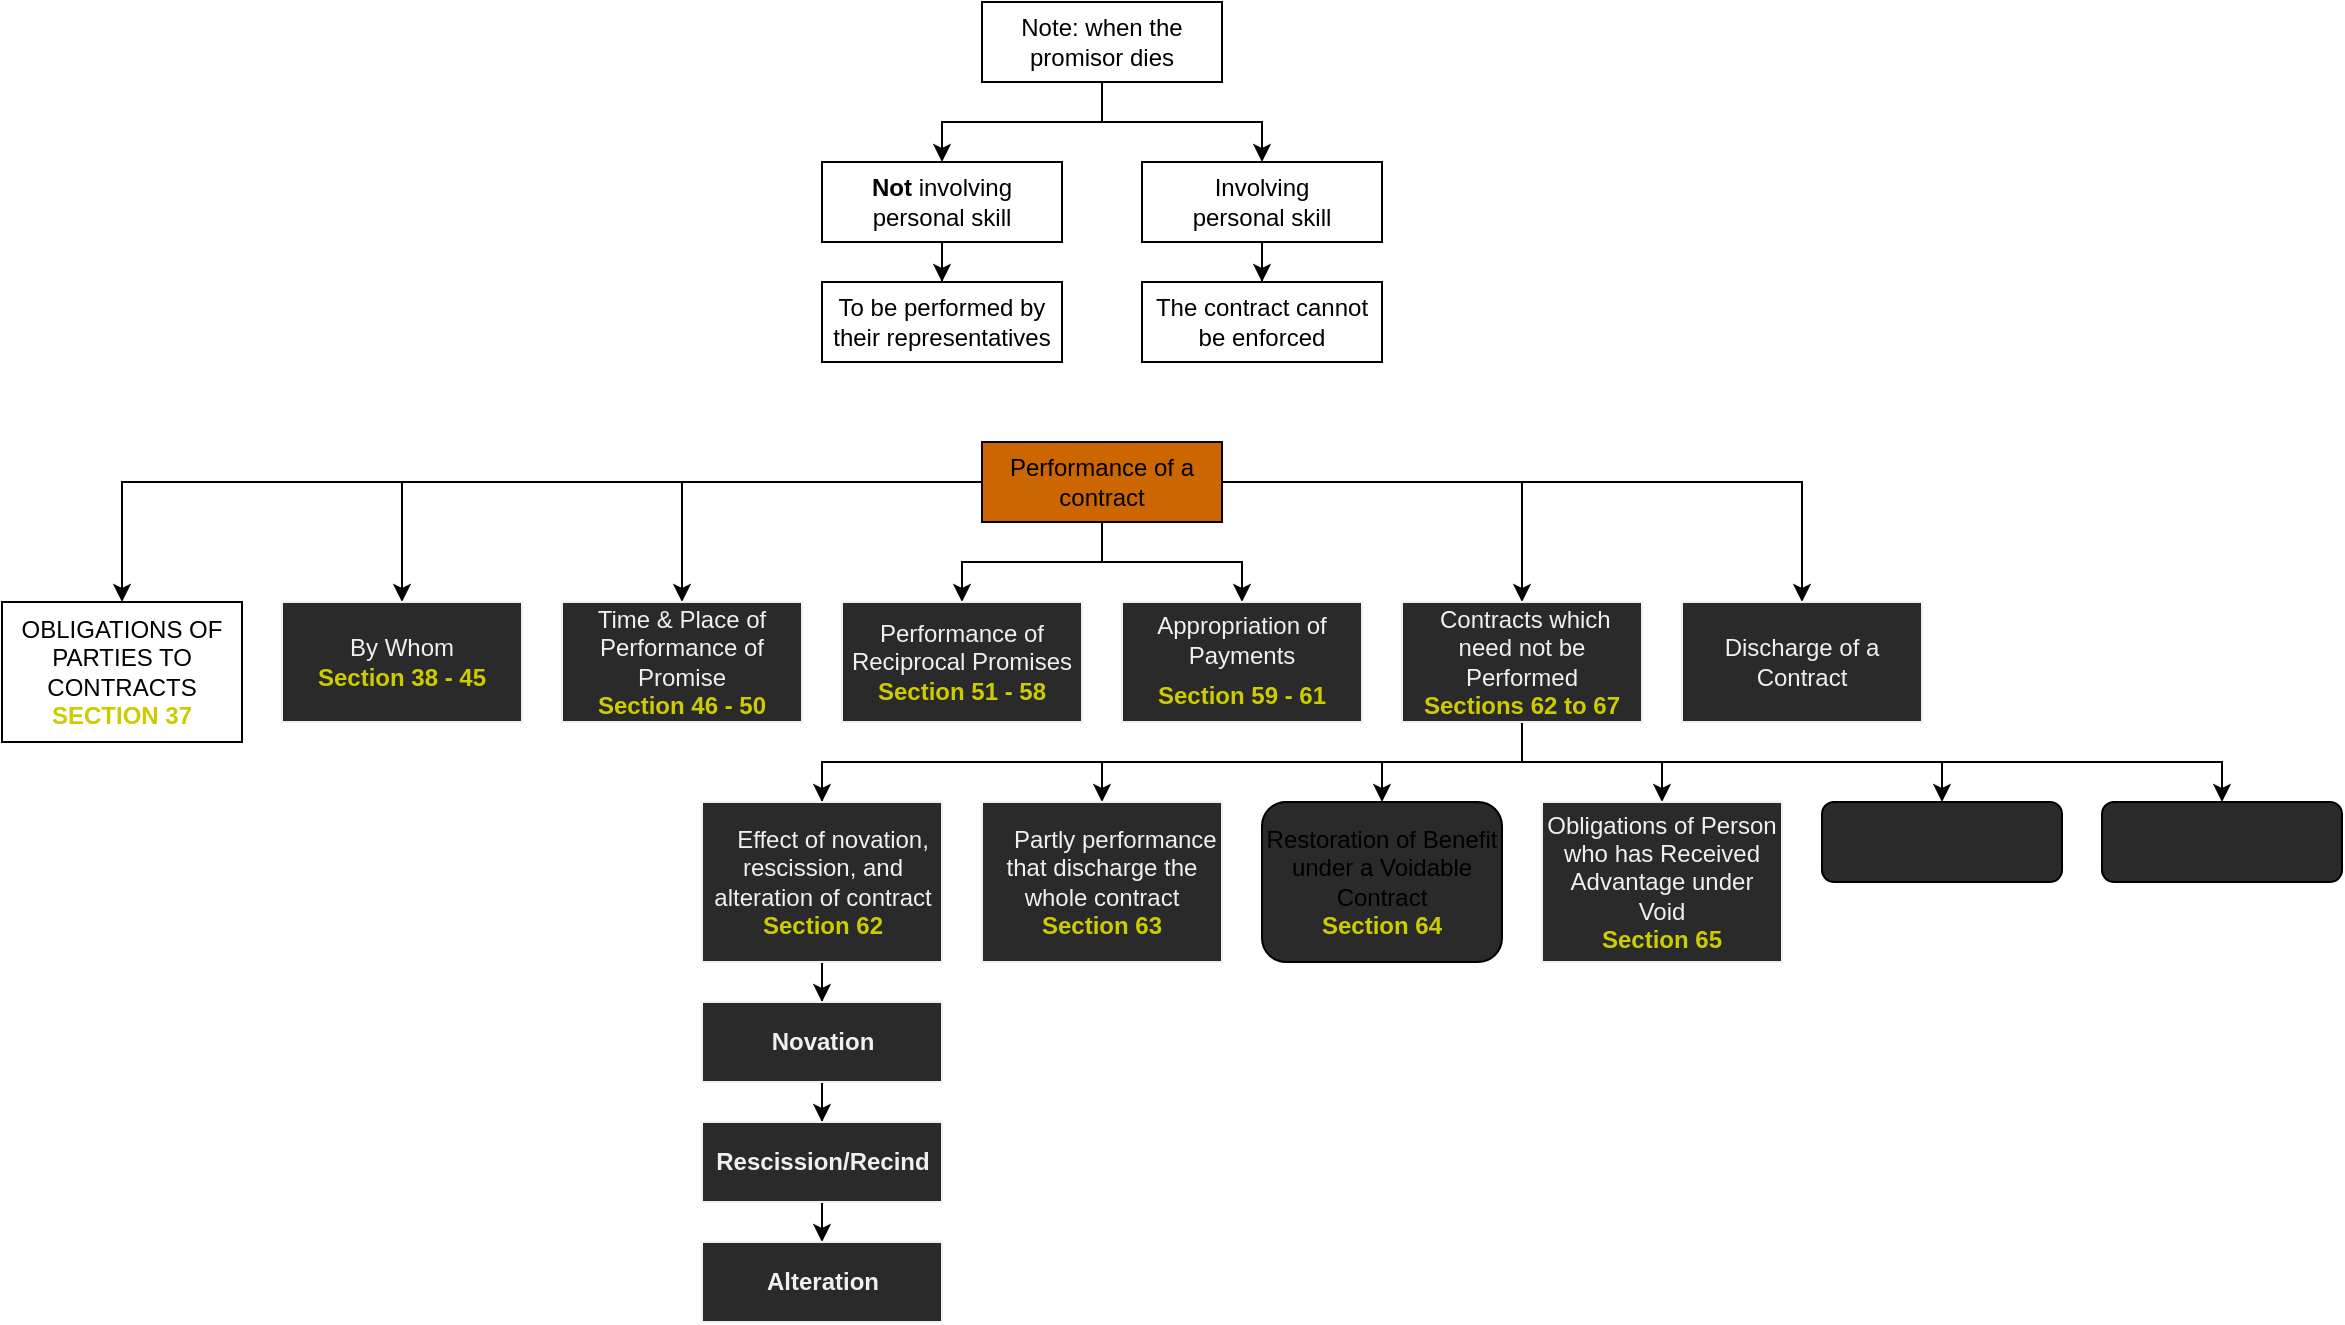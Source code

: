 <mxfile version="13.7.3" type="github">
  <diagram id="Q2yUOy0-iErexTtuF7qb" name="Page-1">
    <mxGraphModel dx="1721" dy="1532" grid="1" gridSize="10" guides="1" tooltips="1" connect="1" arrows="1" fold="1" page="1" pageScale="1" pageWidth="850" pageHeight="1100" math="0" shadow="0">
      <root>
        <mxCell id="0" />
        <mxCell id="1" parent="0" />
        <mxCell id="E0t1wR7pqK-8ebcjUuFq-8" style="edgeStyle=orthogonalEdgeStyle;rounded=0;orthogonalLoop=1;jettySize=auto;html=1;entryX=0.5;entryY=0;entryDx=0;entryDy=0;" parent="1" source="qp0NQLGNWPWNpe9ATkXj-1" target="E0t1wR7pqK-8ebcjUuFq-1" edge="1">
          <mxGeometry relative="1" as="geometry" />
        </mxCell>
        <mxCell id="E0t1wR7pqK-8ebcjUuFq-9" style="edgeStyle=orthogonalEdgeStyle;rounded=0;orthogonalLoop=1;jettySize=auto;html=1;" parent="1" source="qp0NQLGNWPWNpe9ATkXj-1" target="E0t1wR7pqK-8ebcjUuFq-4" edge="1">
          <mxGeometry relative="1" as="geometry" />
        </mxCell>
        <mxCell id="E0t1wR7pqK-8ebcjUuFq-10" style="edgeStyle=orthogonalEdgeStyle;rounded=0;orthogonalLoop=1;jettySize=auto;html=1;" parent="1" source="qp0NQLGNWPWNpe9ATkXj-1" target="E0t1wR7pqK-8ebcjUuFq-2" edge="1">
          <mxGeometry relative="1" as="geometry" />
        </mxCell>
        <mxCell id="E0t1wR7pqK-8ebcjUuFq-11" style="edgeStyle=orthogonalEdgeStyle;rounded=0;orthogonalLoop=1;jettySize=auto;html=1;" parent="1" source="qp0NQLGNWPWNpe9ATkXj-1" target="E0t1wR7pqK-8ebcjUuFq-3" edge="1">
          <mxGeometry relative="1" as="geometry" />
        </mxCell>
        <mxCell id="E0t1wR7pqK-8ebcjUuFq-12" style="edgeStyle=orthogonalEdgeStyle;rounded=0;orthogonalLoop=1;jettySize=auto;html=1;" parent="1" source="qp0NQLGNWPWNpe9ATkXj-1" target="E0t1wR7pqK-8ebcjUuFq-7" edge="1">
          <mxGeometry relative="1" as="geometry" />
        </mxCell>
        <mxCell id="E0t1wR7pqK-8ebcjUuFq-14" style="edgeStyle=orthogonalEdgeStyle;rounded=0;orthogonalLoop=1;jettySize=auto;html=1;" parent="1" source="qp0NQLGNWPWNpe9ATkXj-1" target="E0t1wR7pqK-8ebcjUuFq-6" edge="1">
          <mxGeometry relative="1" as="geometry" />
        </mxCell>
        <mxCell id="2sk9FqR-iDwF5xVdi0Y7-38" style="edgeStyle=orthogonalEdgeStyle;rounded=0;orthogonalLoop=1;jettySize=auto;html=1;" parent="1" source="qp0NQLGNWPWNpe9ATkXj-1" target="E0t1wR7pqK-8ebcjUuFq-15" edge="1">
          <mxGeometry relative="1" as="geometry" />
        </mxCell>
        <mxCell id="qp0NQLGNWPWNpe9ATkXj-1" value="Performance of a contract" style="rounded=0;whiteSpace=wrap;html=1;fillColor=#CC6600;" parent="1" vertex="1">
          <mxGeometry x="360" width="120" height="40" as="geometry" />
        </mxCell>
        <mxCell id="2sk9FqR-iDwF5xVdi0Y7-19" style="edgeStyle=orthogonalEdgeStyle;rounded=0;orthogonalLoop=1;jettySize=auto;html=1;entryX=0.5;entryY=0;entryDx=0;entryDy=0;" parent="1" source="E0t1wR7pqK-8ebcjUuFq-1" target="2sk9FqR-iDwF5xVdi0Y7-4" edge="1" visible="0">
          <mxGeometry relative="1" as="geometry" />
        </mxCell>
        <mxCell id="2sk9FqR-iDwF5xVdi0Y7-20" style="edgeStyle=orthogonalEdgeStyle;rounded=0;orthogonalLoop=1;jettySize=auto;html=1;entryX=0.5;entryY=0;entryDx=0;entryDy=0;" parent="1" source="E0t1wR7pqK-8ebcjUuFq-1" target="2sk9FqR-iDwF5xVdi0Y7-5" edge="1" visible="0">
          <mxGeometry relative="1" as="geometry" />
        </mxCell>
        <mxCell id="2sk9FqR-iDwF5xVdi0Y7-21" style="edgeStyle=orthogonalEdgeStyle;rounded=0;orthogonalLoop=1;jettySize=auto;html=1;entryX=0.5;entryY=0;entryDx=0;entryDy=0;" parent="1" source="E0t1wR7pqK-8ebcjUuFq-1" target="2sk9FqR-iDwF5xVdi0Y7-1" edge="1" visible="0">
          <mxGeometry relative="1" as="geometry" />
        </mxCell>
        <mxCell id="2sk9FqR-iDwF5xVdi0Y7-22" style="edgeStyle=orthogonalEdgeStyle;rounded=0;orthogonalLoop=1;jettySize=auto;html=1;" parent="1" source="E0t1wR7pqK-8ebcjUuFq-1" target="2sk9FqR-iDwF5xVdi0Y7-6" edge="1" visible="0">
          <mxGeometry relative="1" as="geometry" />
        </mxCell>
        <mxCell id="2sk9FqR-iDwF5xVdi0Y7-23" style="edgeStyle=orthogonalEdgeStyle;rounded=0;orthogonalLoop=1;jettySize=auto;html=1;entryX=0.5;entryY=0;entryDx=0;entryDy=0;" parent="1" source="E0t1wR7pqK-8ebcjUuFq-1" target="2sk9FqR-iDwF5xVdi0Y7-2" edge="1" visible="0">
          <mxGeometry relative="1" as="geometry" />
        </mxCell>
        <mxCell id="2sk9FqR-iDwF5xVdi0Y7-24" style="edgeStyle=orthogonalEdgeStyle;rounded=0;orthogonalLoop=1;jettySize=auto;html=1;" parent="1" source="E0t1wR7pqK-8ebcjUuFq-1" target="2sk9FqR-iDwF5xVdi0Y7-3" edge="1" visible="0">
          <mxGeometry relative="1" as="geometry" />
        </mxCell>
        <mxCell id="2sk9FqR-iDwF5xVdi0Y7-25" style="edgeStyle=orthogonalEdgeStyle;rounded=0;orthogonalLoop=1;jettySize=auto;html=1;" parent="1" source="E0t1wR7pqK-8ebcjUuFq-1" target="2sk9FqR-iDwF5xVdi0Y7-9" edge="1" visible="0">
          <mxGeometry relative="1" as="geometry" />
        </mxCell>
        <mxCell id="y2YTb_YGv56ar9WMazZc-26" style="edgeStyle=orthogonalEdgeStyle;rounded=0;orthogonalLoop=1;jettySize=auto;html=1;entryX=0.5;entryY=0;entryDx=0;entryDy=0;" parent="1" source="E0t1wR7pqK-8ebcjUuFq-1" target="2sk9FqR-iDwF5xVdi0Y7-8" edge="1" visible="0">
          <mxGeometry relative="1" as="geometry" />
        </mxCell>
        <mxCell id="E0t1wR7pqK-8ebcjUuFq-1" value="&lt;div&gt;Performance of Reciprocal Promises&lt;font color=&quot;#CCCC00&quot;&gt;&lt;b&gt;&lt;br&gt;&lt;/b&gt;&lt;/font&gt;&lt;/div&gt;&lt;font color=&quot;#CCCC00&quot;&gt;&lt;b&gt;Section 51 - 58&lt;br&gt;&lt;/b&gt;&lt;/font&gt;" style="whiteSpace=wrap;html=1;align=center;treeFolding=1;treeMoving=1;newEdgeStyle={&quot;edgeStyle&quot;:&quot;elbowEdgeStyle&quot;,&quot;startArrow&quot;:&quot;none&quot;,&quot;endArrow&quot;:&quot;none&quot;};fontFamily=Helvetica;fontSize=12;fontColor=#f0f0f0;strokeColor=#f0f0f0;fillColor=#2a2a2a;" parent="1" vertex="1" collapsed="1">
          <mxGeometry x="290" y="80" width="120" height="60" as="geometry" />
        </mxCell>
        <mxCell id="y2YTb_YGv56ar9WMazZc-35" value="&lt;font style=&quot;font-size: 8px&quot;&gt;When the promisor and promisee have previous mutual debts&lt;br&gt;&lt;/font&gt;" style="edgeStyle=orthogonalEdgeStyle;rounded=0;orthogonalLoop=1;jettySize=auto;html=1;entryX=0.5;entryY=0;entryDx=0;entryDy=0;" parent="1" source="E0t1wR7pqK-8ebcjUuFq-2" target="y2YTb_YGv56ar9WMazZc-29" edge="1" visible="0">
          <mxGeometry relative="1" as="geometry" />
        </mxCell>
        <mxCell id="y2YTb_YGv56ar9WMazZc-36" style="edgeStyle=orthogonalEdgeStyle;rounded=0;orthogonalLoop=1;jettySize=auto;html=1;" parent="1" source="E0t1wR7pqK-8ebcjUuFq-2" target="y2YTb_YGv56ar9WMazZc-30" edge="1" visible="0">
          <mxGeometry relative="1" as="geometry">
            <Array as="points">
              <mxPoint x="490" y="160" />
              <mxPoint x="630" y="160" />
            </Array>
          </mxGeometry>
        </mxCell>
        <mxCell id="y2YTb_YGv56ar9WMazZc-37" style="edgeStyle=orthogonalEdgeStyle;rounded=0;orthogonalLoop=1;jettySize=auto;html=1;" parent="1" source="E0t1wR7pqK-8ebcjUuFq-2" target="y2YTb_YGv56ar9WMazZc-31" edge="1" visible="0">
          <mxGeometry relative="1" as="geometry">
            <Array as="points">
              <mxPoint x="490" y="160" />
              <mxPoint x="350" y="160" />
            </Array>
          </mxGeometry>
        </mxCell>
        <mxCell id="E0t1wR7pqK-8ebcjUuFq-2" value="&lt;div&gt;Appropriation of Payments&lt;br&gt;&lt;/div&gt;&lt;div&gt;&lt;font color=&quot;#CCCC00&quot;&gt;&lt;b&gt;Section 59 - 61&lt;/b&gt;&lt;/font&gt;&lt;span style=&quot;left: 190.368px ; top: 1015.5px ; font-size: 18.333px ; font-family: sans-serif ; transform: scalex(0.941)&quot;&gt;&lt;/span&gt;&lt;/div&gt;" style="whiteSpace=wrap;html=1;align=center;treeFolding=1;treeMoving=1;newEdgeStyle={&quot;edgeStyle&quot;:&quot;elbowEdgeStyle&quot;,&quot;startArrow&quot;:&quot;none&quot;,&quot;endArrow&quot;:&quot;none&quot;};fontFamily=Helvetica;fontSize=12;fontColor=#f0f0f0;strokeColor=#f0f0f0;fillColor=#2a2a2a;" parent="1" vertex="1" collapsed="1">
          <mxGeometry x="430" y="80" width="120" height="60" as="geometry" />
        </mxCell>
        <mxCell id="y2YTb_YGv56ar9WMazZc-55" style="edgeStyle=orthogonalEdgeStyle;rounded=0;orthogonalLoop=1;jettySize=auto;html=1;" parent="1" source="E0t1wR7pqK-8ebcjUuFq-3" target="y2YTb_YGv56ar9WMazZc-48" edge="1">
          <mxGeometry relative="1" as="geometry" />
        </mxCell>
        <mxCell id="y2YTb_YGv56ar9WMazZc-56" style="edgeStyle=orthogonalEdgeStyle;rounded=0;orthogonalLoop=1;jettySize=auto;html=1;" parent="1" source="E0t1wR7pqK-8ebcjUuFq-3" target="y2YTb_YGv56ar9WMazZc-49" edge="1">
          <mxGeometry relative="1" as="geometry" />
        </mxCell>
        <mxCell id="y2YTb_YGv56ar9WMazZc-57" style="edgeStyle=orthogonalEdgeStyle;rounded=0;orthogonalLoop=1;jettySize=auto;html=1;" parent="1" source="E0t1wR7pqK-8ebcjUuFq-3" target="y2YTb_YGv56ar9WMazZc-50" edge="1">
          <mxGeometry relative="1" as="geometry">
            <Array as="points">
              <mxPoint x="630" y="160" />
              <mxPoint x="840" y="160" />
            </Array>
          </mxGeometry>
        </mxCell>
        <mxCell id="y2YTb_YGv56ar9WMazZc-58" style="edgeStyle=orthogonalEdgeStyle;rounded=0;orthogonalLoop=1;jettySize=auto;html=1;" parent="1" source="E0t1wR7pqK-8ebcjUuFq-3" target="y2YTb_YGv56ar9WMazZc-51" edge="1">
          <mxGeometry relative="1" as="geometry">
            <Array as="points">
              <mxPoint x="630" y="160" />
              <mxPoint x="980" y="160" />
            </Array>
          </mxGeometry>
        </mxCell>
        <mxCell id="y2YTb_YGv56ar9WMazZc-60" style="edgeStyle=orthogonalEdgeStyle;rounded=0;orthogonalLoop=1;jettySize=auto;html=1;" parent="1" source="E0t1wR7pqK-8ebcjUuFq-3" target="y2YTb_YGv56ar9WMazZc-54" edge="1">
          <mxGeometry relative="1" as="geometry">
            <Array as="points">
              <mxPoint x="630" y="160" />
              <mxPoint x="280" y="160" />
            </Array>
          </mxGeometry>
        </mxCell>
        <mxCell id="y2YTb_YGv56ar9WMazZc-71" style="edgeStyle=orthogonalEdgeStyle;rounded=0;orthogonalLoop=1;jettySize=auto;html=1;entryX=0.5;entryY=0;entryDx=0;entryDy=0;" parent="1" source="E0t1wR7pqK-8ebcjUuFq-3" target="y2YTb_YGv56ar9WMazZc-62" edge="1">
          <mxGeometry relative="1" as="geometry">
            <Array as="points">
              <mxPoint x="630" y="160" />
              <mxPoint x="280" y="160" />
            </Array>
          </mxGeometry>
        </mxCell>
        <mxCell id="y2YTb_YGv56ar9WMazZc-72" style="edgeStyle=orthogonalEdgeStyle;rounded=0;orthogonalLoop=1;jettySize=auto;html=1;" parent="1" source="E0t1wR7pqK-8ebcjUuFq-3" target="y2YTb_YGv56ar9WMazZc-61" edge="1">
          <mxGeometry relative="1" as="geometry">
            <Array as="points">
              <mxPoint x="630" y="160" />
              <mxPoint x="280" y="160" />
            </Array>
          </mxGeometry>
        </mxCell>
        <mxCell id="y2YTb_YGv56ar9WMazZc-74" style="edgeStyle=orthogonalEdgeStyle;rounded=0;orthogonalLoop=1;jettySize=auto;html=1;entryX=0.5;entryY=0;entryDx=0;entryDy=0;" parent="1" source="E0t1wR7pqK-8ebcjUuFq-3" target="y2YTb_YGv56ar9WMazZc-63" edge="1">
          <mxGeometry relative="1" as="geometry">
            <Array as="points">
              <mxPoint x="630" y="160" />
              <mxPoint x="280" y="160" />
            </Array>
          </mxGeometry>
        </mxCell>
        <mxCell id="7Zke7j-YVxXUd72GFMQR-60" style="edgeStyle=orthogonalEdgeStyle;rounded=0;orthogonalLoop=1;jettySize=auto;html=1;" edge="1" parent="1" source="E0t1wR7pqK-8ebcjUuFq-3" target="7Zke7j-YVxXUd72GFMQR-55">
          <mxGeometry relative="1" as="geometry">
            <Array as="points">
              <mxPoint x="630" y="160" />
              <mxPoint x="420" y="160" />
            </Array>
          </mxGeometry>
        </mxCell>
        <mxCell id="E0t1wR7pqK-8ebcjUuFq-3" value="&lt;div&gt;&amp;nbsp;Contracts which need not be Performed&lt;br&gt;&lt;/div&gt;&lt;div&gt;&lt;font color=&quot;#CCCC00&quot;&gt;&lt;b&gt;Sections 62 to 67&lt;/b&gt;&lt;/font&gt;&lt;/div&gt;" style="whiteSpace=wrap;html=1;align=center;treeFolding=1;treeMoving=1;newEdgeStyle={&quot;edgeStyle&quot;:&quot;elbowEdgeStyle&quot;,&quot;startArrow&quot;:&quot;none&quot;,&quot;endArrow&quot;:&quot;none&quot;};fontFamily=Helvetica;fontSize=12;fontColor=#f0f0f0;strokeColor=#f0f0f0;fillColor=#2a2a2a;" parent="1" vertex="1">
          <mxGeometry x="570" y="80" width="120" height="60" as="geometry" />
        </mxCell>
        <mxCell id="VpjiBCg_nfdNJr2iW8XH-34" style="edgeStyle=orthogonalEdgeStyle;rounded=0;orthogonalLoop=1;jettySize=auto;html=1;" parent="1" source="E0t1wR7pqK-8ebcjUuFq-4" target="VpjiBCg_nfdNJr2iW8XH-29" edge="1" visible="0">
          <mxGeometry relative="1" as="geometry" />
        </mxCell>
        <mxCell id="VpjiBCg_nfdNJr2iW8XH-35" style="edgeStyle=orthogonalEdgeStyle;rounded=0;orthogonalLoop=1;jettySize=auto;html=1;" parent="1" source="E0t1wR7pqK-8ebcjUuFq-4" target="VpjiBCg_nfdNJr2iW8XH-31" edge="1" visible="0">
          <mxGeometry relative="1" as="geometry">
            <Array as="points">
              <mxPoint x="280" y="160" />
              <mxPoint x="420" y="160" />
            </Array>
          </mxGeometry>
        </mxCell>
        <mxCell id="VpjiBCg_nfdNJr2iW8XH-36" style="edgeStyle=orthogonalEdgeStyle;rounded=0;orthogonalLoop=1;jettySize=auto;html=1;" parent="1" source="E0t1wR7pqK-8ebcjUuFq-4" target="VpjiBCg_nfdNJr2iW8XH-32" edge="1" visible="0">
          <mxGeometry relative="1" as="geometry">
            <Array as="points">
              <mxPoint x="280" y="160" />
              <mxPoint x="560" y="160" />
            </Array>
          </mxGeometry>
        </mxCell>
        <mxCell id="VpjiBCg_nfdNJr2iW8XH-37" style="edgeStyle=orthogonalEdgeStyle;rounded=0;orthogonalLoop=1;jettySize=auto;html=1;" parent="1" source="E0t1wR7pqK-8ebcjUuFq-4" target="VpjiBCg_nfdNJr2iW8XH-30" edge="1" visible="0">
          <mxGeometry relative="1" as="geometry">
            <Array as="points">
              <mxPoint x="280" y="160" />
              <mxPoint x="140" y="160" />
            </Array>
          </mxGeometry>
        </mxCell>
        <mxCell id="VpjiBCg_nfdNJr2iW8XH-38" style="edgeStyle=orthogonalEdgeStyle;rounded=0;orthogonalLoop=1;jettySize=auto;html=1;" parent="1" source="E0t1wR7pqK-8ebcjUuFq-4" target="VpjiBCg_nfdNJr2iW8XH-33" edge="1" visible="0">
          <mxGeometry relative="1" as="geometry">
            <Array as="points">
              <mxPoint x="280" y="160" />
              <mxPoint y="160" />
            </Array>
          </mxGeometry>
        </mxCell>
        <mxCell id="VpjiBCg_nfdNJr2iW8XH-40" style="edgeStyle=orthogonalEdgeStyle;rounded=0;orthogonalLoop=1;jettySize=auto;html=1;" parent="1" source="E0t1wR7pqK-8ebcjUuFq-4" target="VpjiBCg_nfdNJr2iW8XH-39" edge="1" visible="0">
          <mxGeometry relative="1" as="geometry">
            <Array as="points">
              <mxPoint x="280" y="160" />
              <mxPoint x="700" y="160" />
            </Array>
          </mxGeometry>
        </mxCell>
        <mxCell id="E0t1wR7pqK-8ebcjUuFq-4" value="&lt;div&gt;Time &amp;amp; Place of Performance of Promise&lt;/div&gt;&lt;div&gt;&lt;font color=&quot;#CCCC00&quot;&gt;&lt;b&gt;Section 46 - 50&lt;/b&gt;&lt;/font&gt;&lt;/div&gt;" style="whiteSpace=wrap;html=1;align=center;treeFolding=1;treeMoving=1;newEdgeStyle={&quot;edgeStyle&quot;:&quot;elbowEdgeStyle&quot;,&quot;startArrow&quot;:&quot;none&quot;,&quot;endArrow&quot;:&quot;none&quot;};fontFamily=Helvetica;fontSize=12;fontColor=#f0f0f0;strokeColor=#f0f0f0;fillColor=#2A2A2A;" parent="1" vertex="1" collapsed="1">
          <mxGeometry x="150" y="80" width="120" height="60" as="geometry" />
        </mxCell>
        <mxCell id="VpjiBCg_nfdNJr2iW8XH-21" style="edgeStyle=orthogonalEdgeStyle;rounded=0;orthogonalLoop=1;jettySize=auto;html=1;" parent="1" source="E0t1wR7pqK-8ebcjUuFq-5" target="VpjiBCg_nfdNJr2iW8XH-11" edge="1" visible="0">
          <mxGeometry relative="1" as="geometry" />
        </mxCell>
        <mxCell id="VpjiBCg_nfdNJr2iW8XH-23" style="edgeStyle=orthogonalEdgeStyle;rounded=0;orthogonalLoop=1;jettySize=auto;html=1;" parent="1" source="E0t1wR7pqK-8ebcjUuFq-5" target="VpjiBCg_nfdNJr2iW8XH-22" edge="1" visible="0">
          <mxGeometry relative="1" as="geometry" />
        </mxCell>
        <mxCell id="2sk9FqR-iDwF5xVdi0Y7-36" style="edgeStyle=orthogonalEdgeStyle;rounded=0;orthogonalLoop=1;jettySize=auto;html=1;" parent="1" source="E0t1wR7pqK-8ebcjUuFq-5" target="VpjiBCg_nfdNJr2iW8XH-12" edge="1" visible="0">
          <mxGeometry relative="1" as="geometry" />
        </mxCell>
        <mxCell id="E0t1wR7pqK-8ebcjUuFq-5" value="Liability of Joint Promisor &amp;amp; Promisee" style="whiteSpace=wrap;html=1;align=center;treeFolding=1;treeMoving=1;newEdgeStyle={&quot;edgeStyle&quot;:&quot;elbowEdgeStyle&quot;,&quot;startArrow&quot;:&quot;none&quot;,&quot;endArrow&quot;:&quot;none&quot;};fontFamily=Helvetica;fontSize=12;fontColor=#f0f0f0;strokeColor=#f0f0f0;fillColor=#2a2a2a;" parent="1" vertex="1" visible="0" collapsed="1">
          <mxGeometry x="360" y="340" width="120" height="60" as="geometry" />
        </mxCell>
        <mxCell id="E0t1wR7pqK-8ebcjUuFq-28" style="edgeStyle=orthogonalEdgeStyle;rounded=0;orthogonalLoop=1;jettySize=auto;html=1;" parent="1" source="E0t1wR7pqK-8ebcjUuFq-6" target="E0t1wR7pqK-8ebcjUuFq-27" edge="1" visible="0">
          <mxGeometry relative="1" as="geometry" />
        </mxCell>
        <mxCell id="7Zke7j-YVxXUd72GFMQR-18" style="edgeStyle=orthogonalEdgeStyle;rounded=0;orthogonalLoop=1;jettySize=auto;html=1;" edge="1" parent="1" source="E0t1wR7pqK-8ebcjUuFq-7" target="7Zke7j-YVxXUd72GFMQR-1" visible="0">
          <mxGeometry relative="1" as="geometry" />
        </mxCell>
        <mxCell id="7Zke7j-YVxXUd72GFMQR-47" style="edgeStyle=orthogonalEdgeStyle;rounded=0;orthogonalLoop=1;jettySize=auto;html=1;entryX=0.5;entryY=0;entryDx=0;entryDy=0;" edge="1" parent="1" source="E0t1wR7pqK-8ebcjUuFq-7" target="7Zke7j-YVxXUd72GFMQR-2" visible="0">
          <mxGeometry relative="1" as="geometry" />
        </mxCell>
        <mxCell id="7Zke7j-YVxXUd72GFMQR-48" style="edgeStyle=orthogonalEdgeStyle;rounded=0;orthogonalLoop=1;jettySize=auto;html=1;entryX=0.5;entryY=0;entryDx=0;entryDy=0;" edge="1" parent="1" source="E0t1wR7pqK-8ebcjUuFq-7" target="7Zke7j-YVxXUd72GFMQR-3" visible="0">
          <mxGeometry relative="1" as="geometry" />
        </mxCell>
        <mxCell id="7Zke7j-YVxXUd72GFMQR-49" style="edgeStyle=orthogonalEdgeStyle;rounded=0;orthogonalLoop=1;jettySize=auto;html=1;" edge="1" parent="1" source="E0t1wR7pqK-8ebcjUuFq-7" target="7Zke7j-YVxXUd72GFMQR-4" visible="0">
          <mxGeometry relative="1" as="geometry" />
        </mxCell>
        <mxCell id="7Zke7j-YVxXUd72GFMQR-50" style="edgeStyle=orthogonalEdgeStyle;rounded=0;orthogonalLoop=1;jettySize=auto;html=1;entryX=0.5;entryY=0;entryDx=0;entryDy=0;" edge="1" parent="1" source="E0t1wR7pqK-8ebcjUuFq-7" target="7Zke7j-YVxXUd72GFMQR-5" visible="0">
          <mxGeometry relative="1" as="geometry" />
        </mxCell>
        <mxCell id="7Zke7j-YVxXUd72GFMQR-51" style="edgeStyle=orthogonalEdgeStyle;rounded=0;orthogonalLoop=1;jettySize=auto;html=1;entryX=0.5;entryY=0;entryDx=0;entryDy=0;" edge="1" parent="1" source="E0t1wR7pqK-8ebcjUuFq-7" target="7Zke7j-YVxXUd72GFMQR-6" visible="0">
          <mxGeometry relative="1" as="geometry" />
        </mxCell>
        <mxCell id="7Zke7j-YVxXUd72GFMQR-52" style="edgeStyle=orthogonalEdgeStyle;rounded=0;orthogonalLoop=1;jettySize=auto;html=1;" edge="1" parent="1" source="E0t1wR7pqK-8ebcjUuFq-7" target="7Zke7j-YVxXUd72GFMQR-7" visible="0">
          <mxGeometry relative="1" as="geometry" />
        </mxCell>
        <mxCell id="7Zke7j-YVxXUd72GFMQR-53" style="edgeStyle=orthogonalEdgeStyle;rounded=0;orthogonalLoop=1;jettySize=auto;html=1;" edge="1" parent="1" source="E0t1wR7pqK-8ebcjUuFq-7" target="7Zke7j-YVxXUd72GFMQR-8" visible="0">
          <mxGeometry relative="1" as="geometry" />
        </mxCell>
        <mxCell id="7Zke7j-YVxXUd72GFMQR-54" style="edgeStyle=orthogonalEdgeStyle;rounded=0;orthogonalLoop=1;jettySize=auto;html=1;entryX=0.5;entryY=0;entryDx=0;entryDy=0;" edge="1" parent="1" source="E0t1wR7pqK-8ebcjUuFq-7" target="7Zke7j-YVxXUd72GFMQR-9" visible="0">
          <mxGeometry relative="1" as="geometry" />
        </mxCell>
        <mxCell id="E0t1wR7pqK-8ebcjUuFq-7" value="Discharge of a Contract" style="whiteSpace=wrap;html=1;align=center;treeFolding=1;treeMoving=1;newEdgeStyle={&quot;edgeStyle&quot;:&quot;elbowEdgeStyle&quot;,&quot;startArrow&quot;:&quot;none&quot;,&quot;endArrow&quot;:&quot;none&quot;};fontFamily=Helvetica;fontSize=12;fontColor=#f0f0f0;strokeColor=#f0f0f0;fillColor=#2a2a2a;" parent="1" vertex="1" collapsed="1">
          <mxGeometry x="710" y="80" width="120" height="60" as="geometry" />
        </mxCell>
        <mxCell id="E0t1wR7pqK-8ebcjUuFq-15" value="OBLIGATIONS OF PARTIES TO CONTRACTS &lt;b&gt;&lt;font color=&quot;#CCCC00&quot;&gt;SECTION 37&lt;/font&gt;&lt;/b&gt;" style="rounded=0;whiteSpace=wrap;html=1;" parent="1" vertex="1">
          <mxGeometry x="-130" y="80" width="120" height="70" as="geometry" />
        </mxCell>
        <mxCell id="E0t1wR7pqK-8ebcjUuFq-20" style="edgeStyle=orthogonalEdgeStyle;rounded=0;orthogonalLoop=1;jettySize=auto;html=1;" parent="1" source="E0t1wR7pqK-8ebcjUuFq-16" target="E0t1wR7pqK-8ebcjUuFq-17" edge="1">
          <mxGeometry relative="1" as="geometry" />
        </mxCell>
        <mxCell id="E0t1wR7pqK-8ebcjUuFq-21" style="edgeStyle=orthogonalEdgeStyle;rounded=0;orthogonalLoop=1;jettySize=auto;html=1;" parent="1" source="E0t1wR7pqK-8ebcjUuFq-16" target="E0t1wR7pqK-8ebcjUuFq-19" edge="1">
          <mxGeometry relative="1" as="geometry" />
        </mxCell>
        <mxCell id="E0t1wR7pqK-8ebcjUuFq-16" value="Note: when the promisor dies" style="rounded=0;whiteSpace=wrap;html=1;" parent="1" vertex="1">
          <mxGeometry x="360" y="-220" width="120" height="40" as="geometry" />
        </mxCell>
        <mxCell id="E0t1wR7pqK-8ebcjUuFq-23" style="edgeStyle=orthogonalEdgeStyle;rounded=0;orthogonalLoop=1;jettySize=auto;html=1;" parent="1" source="E0t1wR7pqK-8ebcjUuFq-17" target="E0t1wR7pqK-8ebcjUuFq-22" edge="1">
          <mxGeometry relative="1" as="geometry" />
        </mxCell>
        <mxCell id="E0t1wR7pqK-8ebcjUuFq-17" value="&lt;div&gt;&lt;b&gt;Not &lt;/b&gt;involving &lt;br&gt;&lt;/div&gt;&lt;div&gt;personal skill&lt;br&gt;&lt;/div&gt;" style="rounded=0;whiteSpace=wrap;html=1;" parent="1" vertex="1">
          <mxGeometry x="280" y="-140" width="120" height="40" as="geometry" />
        </mxCell>
        <mxCell id="E0t1wR7pqK-8ebcjUuFq-25" style="edgeStyle=orthogonalEdgeStyle;rounded=0;orthogonalLoop=1;jettySize=auto;html=1;" parent="1" source="E0t1wR7pqK-8ebcjUuFq-19" target="E0t1wR7pqK-8ebcjUuFq-24" edge="1">
          <mxGeometry relative="1" as="geometry" />
        </mxCell>
        <mxCell id="E0t1wR7pqK-8ebcjUuFq-19" value="&lt;div&gt;Involving &lt;br&gt;&lt;/div&gt;&lt;div&gt;personal skill&lt;br&gt;&lt;/div&gt;" style="rounded=0;whiteSpace=wrap;html=1;" parent="1" vertex="1">
          <mxGeometry x="440" y="-140" width="120" height="40" as="geometry" />
        </mxCell>
        <mxCell id="E0t1wR7pqK-8ebcjUuFq-22" value="To be performed by their representatives" style="rounded=0;whiteSpace=wrap;html=1;" parent="1" vertex="1">
          <mxGeometry x="280" y="-80" width="120" height="40" as="geometry" />
        </mxCell>
        <mxCell id="E0t1wR7pqK-8ebcjUuFq-24" value="The contract cannot be enforced" style="rounded=0;whiteSpace=wrap;html=1;" parent="1" vertex="1">
          <mxGeometry x="440" y="-80" width="120" height="40" as="geometry" />
        </mxCell>
        <mxCell id="E0t1wR7pqK-8ebcjUuFq-34" style="edgeStyle=orthogonalEdgeStyle;rounded=0;orthogonalLoop=1;jettySize=auto;html=1;entryX=0.5;entryY=0;entryDx=0;entryDy=0;" parent="1" source="E0t1wR7pqK-8ebcjUuFq-27" target="E0t1wR7pqK-8ebcjUuFq-29" edge="1" visible="0">
          <mxGeometry relative="1" as="geometry" />
        </mxCell>
        <mxCell id="E0t1wR7pqK-8ebcjUuFq-36" style="edgeStyle=orthogonalEdgeStyle;rounded=0;orthogonalLoop=1;jettySize=auto;html=1;" parent="1" source="E0t1wR7pqK-8ebcjUuFq-27" target="E0t1wR7pqK-8ebcjUuFq-31" edge="1" visible="0">
          <mxGeometry relative="1" as="geometry">
            <Array as="points">
              <mxPoint x="140" y="260" />
              <mxPoint y="260" />
            </Array>
          </mxGeometry>
        </mxCell>
        <mxCell id="E0t1wR7pqK-8ebcjUuFq-37" style="edgeStyle=orthogonalEdgeStyle;rounded=0;orthogonalLoop=1;jettySize=auto;html=1;" parent="1" source="E0t1wR7pqK-8ebcjUuFq-27" target="E0t1wR7pqK-8ebcjUuFq-30" edge="1" visible="0">
          <mxGeometry relative="1" as="geometry">
            <Array as="points">
              <mxPoint x="140" y="260" />
              <mxPoint x="280" y="260" />
            </Array>
          </mxGeometry>
        </mxCell>
        <mxCell id="E0t1wR7pqK-8ebcjUuFq-38" style="edgeStyle=orthogonalEdgeStyle;rounded=0;orthogonalLoop=1;jettySize=auto;html=1;" parent="1" source="E0t1wR7pqK-8ebcjUuFq-27" target="E0t1wR7pqK-8ebcjUuFq-32" edge="1" visible="0">
          <mxGeometry relative="1" as="geometry">
            <Array as="points">
              <mxPoint x="140" y="260" />
              <mxPoint x="420" y="260" />
            </Array>
          </mxGeometry>
        </mxCell>
        <mxCell id="E0t1wR7pqK-8ebcjUuFq-39" style="edgeStyle=orthogonalEdgeStyle;rounded=0;orthogonalLoop=1;jettySize=auto;html=1;" parent="1" source="E0t1wR7pqK-8ebcjUuFq-27" target="E0t1wR7pqK-8ebcjUuFq-33" edge="1" visible="0">
          <mxGeometry relative="1" as="geometry">
            <Array as="points">
              <mxPoint x="140" y="260" />
              <mxPoint x="-140" y="260" />
            </Array>
          </mxGeometry>
        </mxCell>
        <mxCell id="VpjiBCg_nfdNJr2iW8XH-7" style="edgeStyle=orthogonalEdgeStyle;rounded=0;orthogonalLoop=1;jettySize=auto;html=1;entryX=0.5;entryY=0;entryDx=0;entryDy=0;" parent="1" source="E0t1wR7pqK-8ebcjUuFq-27" target="VpjiBCg_nfdNJr2iW8XH-1" edge="1" visible="0">
          <mxGeometry relative="1" as="geometry" />
        </mxCell>
        <mxCell id="VpjiBCg_nfdNJr2iW8XH-9" style="edgeStyle=orthogonalEdgeStyle;rounded=0;orthogonalLoop=1;jettySize=auto;html=1;entryX=0.5;entryY=0;entryDx=0;entryDy=0;" parent="1" source="E0t1wR7pqK-8ebcjUuFq-27" target="VpjiBCg_nfdNJr2iW8XH-2" edge="1" visible="0">
          <mxGeometry relative="1" as="geometry" />
        </mxCell>
        <mxCell id="E0t1wR7pqK-8ebcjUuFq-51" value="" style="edgeStyle=orthogonalEdgeStyle;rounded=0;orthogonalLoop=1;jettySize=auto;html=1;" parent="1" source="E0t1wR7pqK-8ebcjUuFq-29" target="E0t1wR7pqK-8ebcjUuFq-50" edge="1" visible="0">
          <mxGeometry relative="1" as="geometry" />
        </mxCell>
        <mxCell id="E0t1wR7pqK-8ebcjUuFq-60" style="edgeStyle=orthogonalEdgeStyle;rounded=0;orthogonalLoop=1;jettySize=auto;html=1;" parent="1" source="E0t1wR7pqK-8ebcjUuFq-30" target="E0t1wR7pqK-8ebcjUuFq-57" edge="1" visible="0">
          <mxGeometry relative="1" as="geometry" />
        </mxCell>
        <mxCell id="E0t1wR7pqK-8ebcjUuFq-49" style="edgeStyle=orthogonalEdgeStyle;rounded=0;orthogonalLoop=1;jettySize=auto;html=1;" parent="1" source="E0t1wR7pqK-8ebcjUuFq-31" target="E0t1wR7pqK-8ebcjUuFq-48" edge="1" visible="0">
          <mxGeometry relative="1" as="geometry" />
        </mxCell>
        <mxCell id="E0t1wR7pqK-8ebcjUuFq-47" style="edgeStyle=orthogonalEdgeStyle;rounded=0;orthogonalLoop=1;jettySize=auto;html=1;entryX=0.5;entryY=0;entryDx=0;entryDy=0;" parent="1" source="E0t1wR7pqK-8ebcjUuFq-33" target="E0t1wR7pqK-8ebcjUuFq-40" edge="1" visible="0">
          <mxGeometry relative="1" as="geometry" />
        </mxCell>
        <mxCell id="E0t1wR7pqK-8ebcjUuFq-46" style="edgeStyle=orthogonalEdgeStyle;rounded=0;orthogonalLoop=1;jettySize=auto;html=1;entryX=0.5;entryY=0;entryDx=0;entryDy=0;" parent="1" source="E0t1wR7pqK-8ebcjUuFq-40" target="E0t1wR7pqK-8ebcjUuFq-41" edge="1" visible="0">
          <mxGeometry relative="1" as="geometry" />
        </mxCell>
        <mxCell id="E0t1wR7pqK-8ebcjUuFq-40" value="if the contract specifies the promise should be performed by the promisor himself" style="rounded=1;whiteSpace=wrap;html=1;" parent="1" vertex="1" visible="0">
          <mxGeometry x="-340" y="340" width="240" height="40" as="geometry" />
        </mxCell>
        <mxCell id="E0t1wR7pqK-8ebcjUuFq-45" style="edgeStyle=orthogonalEdgeStyle;rounded=0;orthogonalLoop=1;jettySize=auto;html=1;" parent="1" source="E0t1wR7pqK-8ebcjUuFq-41" target="E0t1wR7pqK-8ebcjUuFq-43" edge="1" visible="0">
          <mxGeometry relative="1" as="geometry" />
        </mxCell>
        <mxCell id="E0t1wR7pqK-8ebcjUuFq-41" value="Then it can only be performed by him" style="rounded=1;whiteSpace=wrap;html=1;" parent="1" vertex="1" visible="0">
          <mxGeometry x="-340" y="400" width="240" height="40" as="geometry" />
        </mxCell>
        <mxCell id="E0t1wR7pqK-8ebcjUuFq-43" value="Eg: personal skill" style="text;html=1;strokeColor=none;fillColor=none;align=center;verticalAlign=middle;whiteSpace=wrap;rounded=0;" parent="1" vertex="1" visible="0">
          <mxGeometry x="-310" y="440" width="180" height="40" as="geometry" />
        </mxCell>
        <mxCell id="E0t1wR7pqK-8ebcjUuFq-48" value="Where  personal  consideration(skill)  is  not  the  foundation  of  a  contract,  the  promisor  or  his  representative may employ a competent person to perform it." style="rounded=1;whiteSpace=wrap;html=1;" parent="1" vertex="1" visible="0">
          <mxGeometry x="-200" y="340" width="240" height="80" as="geometry" />
        </mxCell>
        <mxCell id="E0t1wR7pqK-8ebcjUuFq-53" style="edgeStyle=orthogonalEdgeStyle;rounded=0;orthogonalLoop=1;jettySize=auto;html=1;entryX=0.5;entryY=0;entryDx=0;entryDy=0;" parent="1" source="E0t1wR7pqK-8ebcjUuFq-50" target="E0t1wR7pqK-8ebcjUuFq-52" edge="1" visible="0">
          <mxGeometry relative="1" as="geometry" />
        </mxCell>
        <mxCell id="E0t1wR7pqK-8ebcjUuFq-50" value="in case of non personal skill." style="whiteSpace=wrap;html=1;rounded=1;" parent="1" vertex="1" visible="0">
          <mxGeometry y="340" width="120" height="40" as="geometry" />
        </mxCell>
        <mxCell id="E0t1wR7pqK-8ebcjUuFq-56" style="edgeStyle=orthogonalEdgeStyle;rounded=0;orthogonalLoop=1;jettySize=auto;html=1;" parent="1" source="E0t1wR7pqK-8ebcjUuFq-52" target="E0t1wR7pqK-8ebcjUuFq-54" edge="1" visible="0">
          <mxGeometry relative="1" as="geometry" />
        </mxCell>
        <mxCell id="E0t1wR7pqK-8ebcjUuFq-52" value="the contract maybe should be fulfilled by their representatives" style="whiteSpace=wrap;html=1;rounded=1;" parent="1" vertex="1" visible="0">
          <mxGeometry y="400" width="120" height="40" as="geometry" />
        </mxCell>
        <mxCell id="E0t1wR7pqK-8ebcjUuFq-54" value=" But their liability under a contract is limited to the value of the property they inherit from the deceased." style="whiteSpace=wrap;html=1;rounded=1;" parent="1" vertex="1" visible="0">
          <mxGeometry y="460" width="120" height="90" as="geometry" />
        </mxCell>
        <mxCell id="E0t1wR7pqK-8ebcjUuFq-61" style="edgeStyle=orthogonalEdgeStyle;rounded=0;orthogonalLoop=1;jettySize=auto;html=1;entryX=0.5;entryY=0;entryDx=0;entryDy=0;" parent="1" source="E0t1wR7pqK-8ebcjUuFq-57" target="E0t1wR7pqK-8ebcjUuFq-58" edge="1" visible="0">
          <mxGeometry relative="1" as="geometry" />
        </mxCell>
        <mxCell id="E0t1wR7pqK-8ebcjUuFq-57" value="Example:  A  received  certain  goods  from  B  promising  to  pay  `  100,000/-.  Later  on,  A  expressed  his  inability to make payment. C, who is known to A, pays ` 60,000/- to B on behalf of A. However, A was not aware of the payment. Now B is intending to sue A for the amount of ` 100,000/-" style="rounded=1;whiteSpace=wrap;html=1;" parent="1" vertex="1" visible="0">
          <mxGeometry x="60" y="340" width="280" height="110" as="geometry" />
        </mxCell>
        <mxCell id="E0t1wR7pqK-8ebcjUuFq-58" value="As  per  Section  41  of  the  Indian  Contract  Act,  1872,  when  a  promisee  accepts  performance  of  the  promise from a third person, he cannot afterwards enforce it against the promisor. That is, performance by a stranger, accepted by the promisee, produces the result of discharging the promisor, although the latter has neither authorised nor ratied the act of the third party. Therefore, in the present instance, B can sue only for the balance amount i.e., ` 40,000/- and not for the whole amount" style="rounded=1;whiteSpace=wrap;html=1;arcSize=6;" parent="1" vertex="1" visible="0">
          <mxGeometry x="60" y="470" width="280" height="150" as="geometry" />
        </mxCell>
        <mxCell id="E0t1wR7pqK-8ebcjUuFq-59" style="edgeStyle=orthogonalEdgeStyle;rounded=0;orthogonalLoop=1;jettySize=auto;html=1;exitX=0.5;exitY=1;exitDx=0;exitDy=0;" parent="1" source="E0t1wR7pqK-8ebcjUuFq-57" target="E0t1wR7pqK-8ebcjUuFq-57" edge="1">
          <mxGeometry relative="1" as="geometry" />
        </mxCell>
        <mxCell id="VpjiBCg_nfdNJr2iW8XH-1" value="&lt;div&gt;EFFECT OF REFUSAL &lt;br&gt;&lt;/div&gt;&lt;div&gt;TO ACCEPT OFFER &lt;br&gt;&lt;/div&gt;&lt;div&gt;OF PERFORMANCE&lt;/div&gt;&lt;div&gt;&lt;font color=&quot;#CCCC00&quot;&gt;&lt;b&gt;Section 38&lt;/b&gt;&lt;/font&gt;&lt;/div&gt;" style="swimlane;startSize=80;fontFamily=Helvetica;fontSize=12;fontColor=#f0f0f0;align=center;strokeColor=#f0f0f0;fillColor=#2a2a2a;html=1;" parent="1" vertex="1" visible="0" collapsed="1">
          <mxGeometry x="690" y="240" width="160" height="80" as="geometry">
            <mxRectangle x="-360" y="360" width="320" height="200" as="alternateBounds" />
          </mxGeometry>
        </mxCell>
        <mxCell id="VpjiBCg_nfdNJr2iW8XH-4" value="&lt;div&gt;where a promisor has made an offer of performance to the promisee, and the offer has not been accepted, then the promisor is not responsible for non performance, nor does he thereby lose his rights under the contract.&lt;/div&gt;&lt;div&gt;&lt;br&gt;&lt;/div&gt;" style="rounded=0;whiteSpace=wrap;html=1;" parent="VpjiBCg_nfdNJr2iW8XH-1" vertex="1">
          <mxGeometry y="80" width="320" height="120" as="geometry" />
        </mxCell>
        <mxCell id="VpjiBCg_nfdNJr2iW8XH-16" value="" style="edgeStyle=orthogonalEdgeStyle;rounded=0;orthogonalLoop=1;jettySize=auto;html=1;" parent="1" source="VpjiBCg_nfdNJr2iW8XH-11" target="VpjiBCg_nfdNJr2iW8XH-15" edge="1" visible="0">
          <mxGeometry relative="1" as="geometry" />
        </mxCell>
        <mxCell id="VpjiBCg_nfdNJr2iW8XH-11" value="&lt;div&gt;Any one of joint promisors may be compelled to perform&lt;/div&gt;&lt;div&gt; &lt;font color=&quot;#CCCC00&quot;&gt;&lt;b&gt;Section 43&lt;/b&gt;&lt;/font&gt;&lt;/div&gt;" style="rounded=0;whiteSpace=wrap;html=1;" parent="1" vertex="1" visible="0">
          <mxGeometry x="-20" y="420" width="280" height="50" as="geometry" />
        </mxCell>
        <mxCell id="VpjiBCg_nfdNJr2iW8XH-18" value="" style="edgeStyle=orthogonalEdgeStyle;rounded=0;orthogonalLoop=1;jettySize=auto;html=1;" parent="1" source="VpjiBCg_nfdNJr2iW8XH-12" target="VpjiBCg_nfdNJr2iW8XH-17" edge="1" visible="0">
          <mxGeometry relative="1" as="geometry" />
        </mxCell>
        <mxCell id="VpjiBCg_nfdNJr2iW8XH-12" value="Effect of release of one joint promisor&lt;div&gt; &lt;font color=&quot;#CCCC00&quot;&gt;&lt;b&gt;Section 44&lt;/b&gt;&lt;/font&gt;&lt;/div&gt;" style="rounded=0;whiteSpace=wrap;html=1;" parent="1" vertex="1" visible="0">
          <mxGeometry x="280" y="420" width="280" height="50" as="geometry" />
        </mxCell>
        <mxCell id="VpjiBCg_nfdNJr2iW8XH-15" value="&lt;div&gt;Example  1:  A,  B  and  C  jointly  promise  to  pay  D    `  3,00,000.  D  may  compel  either  A  or  B  or  C  to  pay  him  ` 3,00,000.&lt;/div&gt;&lt;div&gt;&lt;br&gt;&lt;/div&gt;&lt;div&gt;Example  2:  A,  B  and  C  are  under  a  joint  promise  to  pay  D  `  3,00,000.  C  is  unable  to  pay  anything  A  is  compelled to pay the whole. A is entitled to receive  ` 1,50,000 from B.&lt;/div&gt;" style="whiteSpace=wrap;html=1;rounded=0;" parent="1" vertex="1" visible="0">
          <mxGeometry x="-20" y="490" width="280" height="140" as="geometry" />
        </mxCell>
        <mxCell id="VpjiBCg_nfdNJr2iW8XH-17" value="Example: ‘A’, ‘B’ and ‘C’ jointly promised to pay  ` 9,00,000 to ‘D’. ‘D’ released ‘A’ from liability. In this case, the release of ‘A’ does not discharge ‘B’ and ‘C’ from their liability. They remain liable to pay the entire amount of  ` 9,00,000 to ‘D’. And though ‘A’ is not liable to pay to ‘D’, but he remains liable to pay to ‘B’ and ‘C’ i.e. he is liable to make the contribution to the other joint promisors." style="whiteSpace=wrap;html=1;rounded=0;" parent="1" vertex="1" visible="0">
          <mxGeometry x="280" y="490" width="280" height="140" as="geometry" />
        </mxCell>
        <mxCell id="VpjiBCg_nfdNJr2iW8XH-25" style="edgeStyle=orthogonalEdgeStyle;rounded=0;orthogonalLoop=1;jettySize=auto;html=1;entryX=0.5;entryY=0;entryDx=0;entryDy=0;" parent="1" source="VpjiBCg_nfdNJr2iW8XH-22" target="VpjiBCg_nfdNJr2iW8XH-24" edge="1" visible="0">
          <mxGeometry relative="1" as="geometry" />
        </mxCell>
        <mxCell id="VpjiBCg_nfdNJr2iW8XH-22" value="Effect of release of one joint promisor&lt;div&gt; &lt;font color=&quot;#CCCC00&quot;&gt;&lt;b&gt;Section 45&lt;/b&gt;&lt;/font&gt;&lt;/div&gt;" style="rounded=0;whiteSpace=wrap;html=1;" parent="1" vertex="1" visible="0">
          <mxGeometry x="580" y="420" width="280" height="50" as="geometry" />
        </mxCell>
        <mxCell id="VpjiBCg_nfdNJr2iW8XH-27" style="edgeStyle=orthogonalEdgeStyle;rounded=0;orthogonalLoop=1;jettySize=auto;html=1;" parent="1" source="VpjiBCg_nfdNJr2iW8XH-24" target="VpjiBCg_nfdNJr2iW8XH-26" edge="1" visible="0">
          <mxGeometry relative="1" as="geometry" />
        </mxCell>
        <mxCell id="VpjiBCg_nfdNJr2iW8XH-24" value="Example: : A, in consideration of ` 5,00,000 rupees lent to him by B and C, promises B and C jointly to repay them  that  sum  with  interest  on  a  specied  day  but  B  dies.  In  such  a  case  right  to  demand  payment  shall  rest with B’s legal representatives, jointly with C during C’s life-time, and after the death of C, with the legal representatives of B and C jointly" style="whiteSpace=wrap;html=1;rounded=0;" parent="1" vertex="1" visible="0">
          <mxGeometry x="580" y="490" width="280" height="140" as="geometry" />
        </mxCell>
        <mxCell id="VpjiBCg_nfdNJr2iW8XH-26" value="“When a person has made a promise to two or more persons jointly, then unless a contrary intention appears from the contract, the right to claim performance rests, as between him and them, with them during their joint lives, and after the death of any of them, with the representative of such deceased person jointly with the survivor or survivors, and after the death of the last survivor, with the representatives of all jointly”." style="rounded=0;whiteSpace=wrap;html=1;" parent="1" vertex="1" visible="0">
          <mxGeometry x="580" y="650" width="280" height="150" as="geometry" />
        </mxCell>
        <mxCell id="VpjiBCg_nfdNJr2iW8XH-2" value="&lt;div&gt;EFFECT OF REFUSAL&lt;/div&gt;&lt;div&gt; OF PARTY TO &lt;br&gt;&lt;/div&gt;&lt;div&gt;PERFORM PROMISE&lt;br&gt;&lt;/div&gt;&lt;div&gt;&lt;font color=&quot;#CCCC00&quot;&gt;&lt;b&gt;Section 39&lt;/b&gt;&lt;/font&gt;&lt;/div&gt;" style="swimlane;startSize=80;fontFamily=Helvetica;fontSize=12;fontColor=#f0f0f0;align=center;strokeColor=#f0f0f0;fillColor=#2a2a2a;html=1;" parent="1" vertex="1" visible="0" collapsed="1">
          <mxGeometry x="510" y="240" width="160" height="80" as="geometry">
            <mxRectangle x="370" y="240" width="400" height="230" as="alternateBounds" />
          </mxGeometry>
        </mxCell>
        <mxCell id="VpjiBCg_nfdNJr2iW8XH-3" value="&lt;div&gt;when  a  party  to  a  contract  has  refused  to  perform,  or  disabled  himself  from  performing his promise in its entirety, the promisee may put an end to the contract, unless he has signied, by words or conduct, his acquiescence in its continuance. &lt;br&gt;&lt;/div&gt;&lt;div&gt;&lt;br&gt;In case the promisee decides to continue the contract, he would not be entitled to put an end to the contract on this ground subsequently. In either case, the promisee would be able to claim damages that he suffers as a result on the breach.&lt;/div&gt;" style="rounded=0;whiteSpace=wrap;html=1;" parent="VpjiBCg_nfdNJr2iW8XH-2" vertex="1">
          <mxGeometry y="80" width="400" height="150" as="geometry" />
        </mxCell>
        <mxCell id="VpjiBCg_nfdNJr2iW8XH-28" style="edgeStyle=orthogonalEdgeStyle;rounded=0;orthogonalLoop=1;jettySize=auto;html=1;" parent="1" source="E0t1wR7pqK-8ebcjUuFq-6" target="E0t1wR7pqK-8ebcjUuFq-5" edge="1" visible="0">
          <mxGeometry relative="1" as="geometry">
            <Array as="points">
              <mxPoint x="70" y="260" />
              <mxPoint x="420" y="260" />
            </Array>
          </mxGeometry>
        </mxCell>
        <mxCell id="E0t1wR7pqK-8ebcjUuFq-32" value="&lt;div&gt;&lt;b&gt;&amp;nbsp;&amp;nbsp;&amp;nbsp;&amp;nbsp;&amp;nbsp; 5&lt;/b&gt;.     Joint promisors&lt;/div&gt;&lt;div&gt;&lt;b&gt; &lt;font color=&quot;#CCCC00&quot;&gt;Section 42&lt;/font&gt;&lt;/b&gt;&lt;/div&gt;" style="swimlane;startSize=40;fontFamily=Helvetica;fontSize=12;fontColor=#f0f0f0;align=center;strokeColor=#f0f0f0;fillColor=#2a2a2a;html=1;" parent="1" vertex="1" collapsed="1" visible="0">
          <mxGeometry x="360" y="280" width="130" height="40" as="geometry">
            <mxRectangle x="220" y="280" width="240" height="180" as="alternateBounds" />
          </mxGeometry>
        </mxCell>
        <mxCell id="E0t1wR7pqK-8ebcjUuFq-62" value=" When two or more persons have made a joint promise, then unless a contrary intention appears by the contract, all such persons must jointly fulfill the promise. If any of them dies, his legal representatives must, jointly with the surviving promisors, fulfill the promise. If all of them die, the legal representatives of all of them must fulll the promise jointly. " style="rounded=0;whiteSpace=wrap;html=1;" parent="E0t1wR7pqK-8ebcjUuFq-32" vertex="1">
          <mxGeometry y="40" width="240" height="140" as="geometry" />
        </mxCell>
        <mxCell id="E0t1wR7pqK-8ebcjUuFq-30" value="&lt;div&gt;&amp;nbsp;&amp;nbsp; 4.     Third persons:&lt;span style=&quot;left: 123.073px ; top: 231.388px ; font-size: 18.333px ; font-family: sans-serif ; transform: scalex(0.914)&quot;&gt; &lt;/span&gt;&lt;b&gt;&lt;font color=&quot;#CCCC00&quot;&gt;Section  41&lt;/font&gt;&lt;/b&gt;&lt;/div&gt;" style="whiteSpace=wrap;html=1;align=center;treeFolding=1;treeMoving=1;newEdgeStyle={&quot;edgeStyle&quot;:&quot;elbowEdgeStyle&quot;,&quot;startArrow&quot;:&quot;none&quot;,&quot;endArrow&quot;:&quot;none&quot;};fontFamily=Helvetica;fontSize=12;fontColor=#f0f0f0;strokeColor=#f0f0f0;fillColor=#2a2a2a;" parent="1" vertex="1" collapsed="1" visible="0">
          <mxGeometry x="220" y="280" width="120" height="40" as="geometry" />
        </mxCell>
        <mxCell id="E0t1wR7pqK-8ebcjUuFq-29" value="3.          Legal Representatives: " style="whiteSpace=wrap;html=1;align=center;treeFolding=1;treeMoving=1;newEdgeStyle={&quot;edgeStyle&quot;:&quot;elbowEdgeStyle&quot;,&quot;startArrow&quot;:&quot;none&quot;,&quot;endArrow&quot;:&quot;none&quot;};fontFamily=Helvetica;fontSize=12;fontColor=#f0f0f0;strokeColor=#f0f0f0;fillColor=#2a2a2a;" parent="1" vertex="1" collapsed="1" visible="0">
          <mxGeometry x="80" y="280" width="120" height="40" as="geometry" />
        </mxCell>
        <mxCell id="E0t1wR7pqK-8ebcjUuFq-31" value="2.          Agent:" style="whiteSpace=wrap;html=1;align=center;treeFolding=1;treeMoving=1;newEdgeStyle={&quot;edgeStyle&quot;:&quot;elbowEdgeStyle&quot;,&quot;startArrow&quot;:&quot;none&quot;,&quot;endArrow&quot;:&quot;none&quot;};fontFamily=Helvetica;fontSize=12;fontColor=#f0f0f0;strokeColor=#f0f0f0;fillColor=#2a2a2a;" parent="1" vertex="1" collapsed="1" visible="0">
          <mxGeometry x="-60" y="280" width="120" height="40" as="geometry" />
        </mxCell>
        <mxCell id="E0t1wR7pqK-8ebcjUuFq-33" value="1.          Promisor himself:" style="whiteSpace=wrap;html=1;align=center;treeFolding=1;treeMoving=1;newEdgeStyle={&quot;edgeStyle&quot;:&quot;elbowEdgeStyle&quot;,&quot;startArrow&quot;:&quot;none&quot;,&quot;endArrow&quot;:&quot;none&quot;};fontFamily=Helvetica;fontSize=12;fontColor=#f0f0f0;strokeColor=#f0f0f0;fillColor=#2a2a2a;" parent="1" vertex="1" collapsed="1" visible="0">
          <mxGeometry x="-200" y="280" width="120" height="40" as="geometry" />
        </mxCell>
        <mxCell id="E0t1wR7pqK-8ebcjUuFq-27" value="&lt;div&gt;&lt;b&gt;&lt;font color=&quot;#CCCC00&quot;&gt;Section 40&lt;/font&gt;&lt;/b&gt;&lt;/div&gt;&lt;div&gt;The promise under a contract may be performed, as the circumstances may permit, by the promisor himself, or by his agent or his legal representative.&lt;/div&gt;" style="rounded=1;whiteSpace=wrap;html=1;" parent="1" vertex="1" visible="0">
          <mxGeometry x="-50" y="160" width="240" height="80" as="geometry" />
        </mxCell>
        <mxCell id="E0t1wR7pqK-8ebcjUuFq-6" value="&lt;div&gt;By Whom&lt;/div&gt;&lt;font color=&quot;#CCCC00&quot;&gt;&lt;b&gt;Section 38 - 45&lt;/b&gt;&lt;/font&gt;" style="whiteSpace=wrap;html=1;align=center;treeFolding=1;treeMoving=1;newEdgeStyle={&quot;edgeStyle&quot;:&quot;elbowEdgeStyle&quot;,&quot;startArrow&quot;:&quot;none&quot;,&quot;endArrow&quot;:&quot;none&quot;};fontFamily=Helvetica;fontSize=12;fontColor=#f0f0f0;strokeColor=#f0f0f0;fillColor=#2a2a2a;" parent="1" vertex="1" collapsed="1">
          <mxGeometry x="10" y="80" width="120" height="60" as="geometry" />
        </mxCell>
        <mxCell id="VpjiBCg_nfdNJr2iW8XH-29" value="&lt;div&gt;Application for performance on certain day to be at proper time and place&lt;/div&gt;&lt;div&gt;&lt;br&gt;&lt;/div&gt;&lt;div&gt;&lt;font color=&quot;#CCCC00&quot;&gt;&lt;b&gt;Section 48&lt;/b&gt;&lt;/font&gt;&lt;/div&gt;" style="rounded=1;whiteSpace=wrap;html=1;" parent="1" vertex="1" visible="0">
          <mxGeometry x="220" y="180" width="120" height="110" as="geometry" />
        </mxCell>
        <mxCell id="VpjiBCg_nfdNJr2iW8XH-44" style="edgeStyle=orthogonalEdgeStyle;rounded=0;orthogonalLoop=1;jettySize=auto;html=1;" parent="1" source="VpjiBCg_nfdNJr2iW8XH-30" target="VpjiBCg_nfdNJr2iW8XH-43" edge="1" visible="0">
          <mxGeometry relative="1" as="geometry" />
        </mxCell>
        <mxCell id="VpjiBCg_nfdNJr2iW8XH-30" value="&lt;h3&gt;&lt;font style=&quot;font-size: 12px&quot;&gt;&lt;span style=&quot;font-weight: normal&quot;&gt;No Application to be made but Time is Specified &lt;br&gt;&lt;/span&gt;&lt;/font&gt;&lt;/h3&gt;&lt;h3&gt;&lt;font style=&quot;font-size: 12px&quot; color=&quot;#CCCC00&quot;&gt;Section 47&lt;/font&gt;&lt;/h3&gt;" style="rounded=1;whiteSpace=wrap;html=1;" parent="1" vertex="1" visible="0">
          <mxGeometry x="80" y="180" width="120" height="110" as="geometry" />
        </mxCell>
        <mxCell id="VpjiBCg_nfdNJr2iW8XH-46" style="edgeStyle=orthogonalEdgeStyle;rounded=0;orthogonalLoop=1;jettySize=auto;html=1;" parent="1" source="VpjiBCg_nfdNJr2iW8XH-31" target="VpjiBCg_nfdNJr2iW8XH-45" edge="1" visible="0">
          <mxGeometry relative="1" as="geometry" />
        </mxCell>
        <mxCell id="VpjiBCg_nfdNJr2iW8XH-31" value="&lt;h3&gt;&lt;font style=&quot;font-size: 12px&quot;&gt;&lt;span style=&quot;font-weight: normal&quot;&gt;No Application to be made but the Place of Performance is not Specified &lt;br&gt;&lt;/span&gt;&lt;/font&gt;&lt;/h3&gt;&lt;h3&gt;&lt;font style=&quot;font-size: 12px&quot; color=&quot;#CCCC00&quot;&gt;Section 49&lt;/font&gt;&lt;/h3&gt;" style="rounded=1;whiteSpace=wrap;html=1;" parent="1" vertex="1" visible="0">
          <mxGeometry x="360" y="180" width="120" height="110" as="geometry" />
        </mxCell>
        <mxCell id="VpjiBCg_nfdNJr2iW8XH-32" value="&lt;h3&gt;&lt;font style=&quot;font-size: 12px&quot;&gt;&lt;span style=&quot;font-weight: normal&quot;&gt;Performance as prescribed by the Promisee &lt;br&gt;&lt;/span&gt;&lt;/font&gt;&lt;/h3&gt;&lt;h3&gt;&lt;font style=&quot;font-size: 12px&quot; color=&quot;#CCCC00&quot;&gt;Section 50&lt;/font&gt;&lt;/h3&gt;" style="rounded=1;whiteSpace=wrap;html=1;" parent="1" vertex="1" visible="0">
          <mxGeometry x="500" y="180" width="120" height="110" as="geometry" />
        </mxCell>
        <mxCell id="VpjiBCg_nfdNJr2iW8XH-33" value="&lt;h3&gt;&lt;font style=&quot;font-size: 12px&quot;&gt;&lt;span style=&quot;font-weight: normal&quot;&gt;When no application to be made and no time specified&lt;/span&gt;&lt;span style=&quot;font-weight: normal&quot;&gt;&lt;/span&gt;&lt;/font&gt;&lt;/h3&gt;&lt;h3&gt;&lt;font style=&quot;font-size: 12px&quot;&gt;&lt;font color=&quot;#CCCC00&quot;&gt;Section 46&lt;/font&gt;&lt;/font&gt;&lt;/h3&gt;" style="rounded=1;whiteSpace=wrap;html=1;" parent="1" vertex="1" visible="0">
          <mxGeometry x="-60" y="180" width="120" height="110" as="geometry" />
        </mxCell>
        <mxCell id="VpjiBCg_nfdNJr2iW8XH-39" value="&lt;div&gt;Application means permission or by informing&lt;/div&gt;&lt;div&gt;its like it will be done only after i tell them to do so.&lt;/div&gt;&lt;div&gt;(And it is the duty of promisee to apply for performance)&lt;br&gt;&lt;/div&gt;" style="shape=note;strokeWidth=2;fontSize=14;size=20;whiteSpace=wrap;html=1;fillColor=#fff2cc;strokeColor=#d6b656;fontColor=#666600;" parent="1" vertex="1" visible="0">
          <mxGeometry x="640" y="180" width="160" height="170" as="geometry" />
        </mxCell>
        <mxCell id="VpjiBCg_nfdNJr2iW8XH-43" value="Example: A undertakes to deliver a thousand maunds of jute to B on a fixed day. A must apply to B to appoint a reasonable place for the purpose of receiving it, and must deliver it to him at such place." style="rounded=1;whiteSpace=wrap;html=1;" parent="1" vertex="1" visible="0">
          <mxGeometry x="70" y="310" width="140" height="170" as="geometry" />
        </mxCell>
        <mxCell id="VpjiBCg_nfdNJr2iW8XH-45" value="Imagine a contract where the promisee is not required to make an &lt;br&gt;application for the performance of contract. Also, the place of &lt;br&gt;performance is unspecified. In such a scenario, it is the responsibility of the promisor to apply to the promisee asking him to appoint a reasonable place for the performance of the promise." style="rounded=1;whiteSpace=wrap;html=1;" parent="1" vertex="1" visible="0">
          <mxGeometry x="350" y="310" width="140" height="260" as="geometry" />
        </mxCell>
        <mxCell id="2sk9FqR-iDwF5xVdi0Y7-46" style="edgeStyle=orthogonalEdgeStyle;rounded=0;orthogonalLoop=1;jettySize=auto;html=1;entryX=0;entryY=0.5;entryDx=0;entryDy=0;" parent="1" source="2sk9FqR-iDwF5xVdi0Y7-1" target="2sk9FqR-iDwF5xVdi0Y7-39" edge="1" visible="0">
          <mxGeometry relative="1" as="geometry" />
        </mxCell>
        <mxCell id="y2YTb_YGv56ar9WMazZc-2" value="" style="edgeStyle=orthogonalEdgeStyle;rounded=0;orthogonalLoop=1;jettySize=auto;html=1;" parent="1" source="2sk9FqR-iDwF5xVdi0Y7-2" target="y2YTb_YGv56ar9WMazZc-1" edge="1" visible="0">
          <mxGeometry relative="1" as="geometry" />
        </mxCell>
        <mxCell id="2sk9FqR-iDwF5xVdi0Y7-15" style="edgeStyle=orthogonalEdgeStyle;rounded=0;orthogonalLoop=1;jettySize=auto;html=1;entryX=0;entryY=0.5;entryDx=0;entryDy=0;" parent="1" source="2sk9FqR-iDwF5xVdi0Y7-3" target="2sk9FqR-iDwF5xVdi0Y7-10" edge="1" visible="0">
          <mxGeometry relative="1" as="geometry" />
        </mxCell>
        <mxCell id="y2YTb_YGv56ar9WMazZc-5" style="edgeStyle=orthogonalEdgeStyle;rounded=0;orthogonalLoop=1;jettySize=auto;html=1;entryX=0;entryY=0.5;entryDx=0;entryDy=0;" parent="1" source="2sk9FqR-iDwF5xVdi0Y7-3" target="y2YTb_YGv56ar9WMazZc-4" edge="1" visible="0">
          <mxGeometry relative="1" as="geometry" />
        </mxCell>
        <mxCell id="2sk9FqR-iDwF5xVdi0Y7-30" value="" style="edgeStyle=orthogonalEdgeStyle;rounded=0;orthogonalLoop=1;jettySize=auto;html=1;" parent="1" source="2sk9FqR-iDwF5xVdi0Y7-4" target="2sk9FqR-iDwF5xVdi0Y7-27" edge="1" visible="0">
          <mxGeometry relative="1" as="geometry" />
        </mxCell>
        <mxCell id="2sk9FqR-iDwF5xVdi0Y7-35" style="edgeStyle=orthogonalEdgeStyle;rounded=0;orthogonalLoop=1;jettySize=auto;html=1;entryX=0;entryY=0.5;entryDx=0;entryDy=0;" parent="1" source="2sk9FqR-iDwF5xVdi0Y7-5" target="2sk9FqR-iDwF5xVdi0Y7-32" edge="1" visible="0">
          <mxGeometry relative="1" as="geometry" />
        </mxCell>
        <mxCell id="2sk9FqR-iDwF5xVdi0Y7-49" style="edgeStyle=orthogonalEdgeStyle;rounded=0;orthogonalLoop=1;jettySize=auto;html=1;entryX=0;entryY=0.5;entryDx=0;entryDy=0;" parent="1" source="2sk9FqR-iDwF5xVdi0Y7-6" target="2sk9FqR-iDwF5xVdi0Y7-48" edge="1" visible="0">
          <mxGeometry relative="1" as="geometry" />
        </mxCell>
        <mxCell id="y2YTb_YGv56ar9WMazZc-28" style="edgeStyle=orthogonalEdgeStyle;rounded=0;orthogonalLoop=1;jettySize=auto;html=1;" parent="1" source="2sk9FqR-iDwF5xVdi0Y7-8" target="y2YTb_YGv56ar9WMazZc-27" edge="1" visible="0">
          <mxGeometry relative="1" as="geometry" />
        </mxCell>
        <mxCell id="2sk9FqR-iDwF5xVdi0Y7-8" value="&lt;h3&gt;&lt;font style=&quot;font-size: 12px&quot;&gt;&lt;em&gt;&lt;span style=&quot;font-weight: normal&quot;&gt;Alternative&amp;nbsp;Promise of Legal and Illegal Acts &lt;font color=&quot;#CCCC00&quot;&gt;&lt;b&gt;Section 58&lt;/b&gt;&lt;/font&gt;&lt;/span&gt;&lt;/em&gt;&lt;/font&gt;&lt;/h3&gt;" style="whiteSpace=wrap;html=1;align=center;treeFolding=1;treeMoving=1;newEdgeStyle={&quot;edgeStyle&quot;:&quot;elbowEdgeStyle&quot;,&quot;startArrow&quot;:&quot;none&quot;,&quot;endArrow&quot;:&quot;none&quot;};fontFamily=Helvetica;fontSize=12;fontColor=#f0f0f0;strokeColor=#f0f0f0;fillColor=#2a2a2a;" parent="1" vertex="1" visible="0" collapsed="1">
          <mxGeometry x="290" y="800" width="120" height="80" as="geometry" />
        </mxCell>
        <mxCell id="y2YTb_YGv56ar9WMazZc-6" style="edgeStyle=orthogonalEdgeStyle;rounded=0;orthogonalLoop=1;jettySize=auto;html=1;entryX=0;entryY=0.5;entryDx=0;entryDy=0;" parent="1" source="2sk9FqR-iDwF5xVdi0Y7-10" target="2sk9FqR-iDwF5xVdi0Y7-12" edge="1" visible="0">
          <mxGeometry relative="1" as="geometry" />
        </mxCell>
        <mxCell id="y2YTb_YGv56ar9WMazZc-7" style="edgeStyle=orthogonalEdgeStyle;rounded=0;orthogonalLoop=1;jettySize=auto;html=1;entryX=0;entryY=0.5;entryDx=0;entryDy=0;" parent="1" source="2sk9FqR-iDwF5xVdi0Y7-10" target="2sk9FqR-iDwF5xVdi0Y7-11" edge="1" visible="0">
          <mxGeometry relative="1" as="geometry" />
        </mxCell>
        <mxCell id="y2YTb_YGv56ar9WMazZc-8" style="edgeStyle=orthogonalEdgeStyle;rounded=0;orthogonalLoop=1;jettySize=auto;html=1;entryX=0;entryY=0.5;entryDx=0;entryDy=0;" parent="1" source="2sk9FqR-iDwF5xVdi0Y7-10" target="2sk9FqR-iDwF5xVdi0Y7-13" edge="1" visible="0">
          <mxGeometry relative="1" as="geometry" />
        </mxCell>
        <mxCell id="2sk9FqR-iDwF5xVdi0Y7-10" value="&lt;h4&gt;&lt;span style=&quot;font-weight: normal&quot;&gt;Initial Impossibility&lt;/span&gt;&lt;/h4&gt;" style="rounded=1;whiteSpace=wrap;html=1;" parent="1" vertex="1" visible="0">
          <mxGeometry x="450" y="540" width="120" height="40" as="geometry" />
        </mxCell>
        <mxCell id="y2YTb_YGv56ar9WMazZc-11" style="edgeStyle=orthogonalEdgeStyle;rounded=0;orthogonalLoop=1;jettySize=auto;html=1;entryX=0;entryY=0.5;entryDx=0;entryDy=0;" parent="1" source="2sk9FqR-iDwF5xVdi0Y7-11" target="y2YTb_YGv56ar9WMazZc-9" edge="1" visible="0">
          <mxGeometry relative="1" as="geometry" />
        </mxCell>
        <mxCell id="2sk9FqR-iDwF5xVdi0Y7-11" value="Known to both the parties" style="rounded=1;whiteSpace=wrap;html=1;" parent="1" vertex="1" visible="0">
          <mxGeometry x="610" y="480" width="120" height="40" as="geometry" />
        </mxCell>
        <mxCell id="y2YTb_YGv56ar9WMazZc-14" style="edgeStyle=orthogonalEdgeStyle;rounded=0;orthogonalLoop=1;jettySize=auto;html=1;entryX=0;entryY=0.5;entryDx=0;entryDy=0;" parent="1" source="2sk9FqR-iDwF5xVdi0Y7-12" target="y2YTb_YGv56ar9WMazZc-13" edge="1" visible="0">
          <mxGeometry relative="1" as="geometry" />
        </mxCell>
        <mxCell id="2sk9FqR-iDwF5xVdi0Y7-12" value="Known only to the promisor" style="rounded=1;whiteSpace=wrap;html=1;" parent="1" vertex="1" visible="0">
          <mxGeometry x="610" y="540" width="120" height="40" as="geometry" />
        </mxCell>
        <mxCell id="y2YTb_YGv56ar9WMazZc-12" style="edgeStyle=orthogonalEdgeStyle;rounded=0;orthogonalLoop=1;jettySize=auto;html=1;entryX=0;entryY=0.5;entryDx=0;entryDy=0;" parent="1" source="2sk9FqR-iDwF5xVdi0Y7-13" target="y2YTb_YGv56ar9WMazZc-10" edge="1" visible="0">
          <mxGeometry relative="1" as="geometry" />
        </mxCell>
        <mxCell id="2sk9FqR-iDwF5xVdi0Y7-13" value="Unknown to both the parties" style="rounded=1;whiteSpace=wrap;html=1;" parent="1" vertex="1" visible="0">
          <mxGeometry x="610" y="600" width="120" height="40" as="geometry" />
        </mxCell>
        <mxCell id="2sk9FqR-iDwF5xVdi0Y7-29" style="edgeStyle=orthogonalEdgeStyle;rounded=0;orthogonalLoop=1;jettySize=auto;html=1;entryX=0.5;entryY=0;entryDx=0;entryDy=0;" parent="1" source="2sk9FqR-iDwF5xVdi0Y7-27" target="2sk9FqR-iDwF5xVdi0Y7-28" edge="1" visible="0">
          <mxGeometry relative="1" as="geometry" />
        </mxCell>
        <mxCell id="2sk9FqR-iDwF5xVdi0Y7-27" value="Some contracts&lt;br&gt; consist of a reciprocal promise or promises which are to be performed &lt;br&gt;simultaneously. In such cases, there is no obligation on the promisor to&lt;br&gt; perform his promise unless the promisee is willing to perform his &lt;br&gt;reciprocal promise." style="rounded=1;whiteSpace=wrap;html=1;" parent="1" vertex="1" visible="0">
          <mxGeometry x="430" y="155" width="400" height="80" as="geometry" />
        </mxCell>
        <mxCell id="2sk9FqR-iDwF5xVdi0Y7-28" value="Example: A and B contract that A shall deliver the goods to B to be paid for by B on delivery. A need not deliver the goods, unless B is ready and willing to pay for the goods on delivery." style="rounded=1;whiteSpace=wrap;html=1;" parent="1" vertex="1" visible="0">
          <mxGeometry x="430" y="250" width="400" height="60" as="geometry" />
        </mxCell>
        <mxCell id="2sk9FqR-iDwF5xVdi0Y7-34" style="edgeStyle=orthogonalEdgeStyle;rounded=0;orthogonalLoop=1;jettySize=auto;html=1;" parent="1" source="2sk9FqR-iDwF5xVdi0Y7-32" target="2sk9FqR-iDwF5xVdi0Y7-33" edge="1" visible="0">
          <mxGeometry relative="1" as="geometry" />
        </mxCell>
        <mxCell id="2sk9FqR-iDwF5xVdi0Y7-32" value=" When the order of performance of the reciprocal promises is expressly fixed by the contract, they shall be  performed  in  that  order;  and  where  the  order  is  not  expressly  xed  by  the  contract,  they  shall  be  performed in that order which the nature of the transaction requires" style="rounded=1;whiteSpace=wrap;html=1;" parent="1" vertex="1" visible="0">
          <mxGeometry x="440" y="255" width="400" height="60" as="geometry" />
        </mxCell>
        <mxCell id="2sk9FqR-iDwF5xVdi0Y7-33" value="Example: A and B contract that A shall build a house for B at a fixed price. A’s promise to build the house must be performed before B’s promise to pay for it." style="rounded=1;whiteSpace=wrap;html=1;" parent="1" vertex="1" visible="0">
          <mxGeometry x="440" y="340" width="400" height="60" as="geometry" />
        </mxCell>
        <mxCell id="2sk9FqR-iDwF5xVdi0Y7-43" style="edgeStyle=orthogonalEdgeStyle;rounded=0;orthogonalLoop=1;jettySize=auto;html=1;" parent="1" source="2sk9FqR-iDwF5xVdi0Y7-39" target="2sk9FqR-iDwF5xVdi0Y7-41" edge="1" visible="0">
          <mxGeometry relative="1" as="geometry" />
        </mxCell>
        <mxCell id="2sk9FqR-iDwF5xVdi0Y7-39" value="if one party prevents the performance of the promise" style="rounded=1;whiteSpace=wrap;html=1;" parent="1" vertex="1" visible="0">
          <mxGeometry x="440" y="355" width="160" height="40" as="geometry" />
        </mxCell>
        <mxCell id="2sk9FqR-iDwF5xVdi0Y7-40" value="then the other party can recind the contract and claim compensation for the loss by non performance" style="rounded=1;whiteSpace=wrap;html=1;" parent="1" vertex="1" visible="0">
          <mxGeometry x="440" y="475" width="160" height="70" as="geometry" />
        </mxCell>
        <mxCell id="2sk9FqR-iDwF5xVdi0Y7-45" style="edgeStyle=orthogonalEdgeStyle;rounded=0;orthogonalLoop=1;jettySize=auto;html=1;entryX=0.5;entryY=0;entryDx=0;entryDy=0;" parent="1" source="2sk9FqR-iDwF5xVdi0Y7-41" target="2sk9FqR-iDwF5xVdi0Y7-40" edge="1" visible="0">
          <mxGeometry relative="1" as="geometry" />
        </mxCell>
        <mxCell id="2sk9FqR-iDwF5xVdi0Y7-41" value="it becomes voidable at the option of the other party" style="rounded=1;whiteSpace=wrap;html=1;" parent="1" vertex="1" visible="0">
          <mxGeometry x="440" y="415" width="160" height="40" as="geometry" />
        </mxCell>
        <mxCell id="2sk9FqR-iDwF5xVdi0Y7-48" value="when  the  promises  are  reciprocal  and  dependent.  If  the  promisor  who  has  to  perform his promise before the performance of the other’s promise fails to perform it, he cannot claim performance of the other’s promise, and is also liable for compensation for his non- performance." style="rounded=1;whiteSpace=wrap;html=1;" parent="1" vertex="1" visible="0">
          <mxGeometry x="440" y="400" width="250" height="110" as="geometry" />
        </mxCell>
        <mxCell id="y2YTb_YGv56ar9WMazZc-1" value="&lt;p&gt;In a contract, where the intention of both the parties is that time &lt;br&gt;is of the essence and that the promisor should perform the promise &lt;br&gt;within a specific time, and the promisor fails to do so, then he is &lt;br&gt;liable to pay compensation to the promisee for any loss sustained by him&lt;br&gt; due to the failure.&lt;/p&gt;&lt;p&gt;It is important to note that in every contract, the terms can help you understand the intention. A share trade, in essence, is a contract where shares are provided in exchange for money.&lt;/p&gt;&lt;p&gt;In such contracts, time is of the essence since the price&lt;br&gt; of the share can fluctuate with time. In other contracts, like the sale&lt;br&gt; of land, while time might not be of the essence, it can be made so by &lt;br&gt;expressing it in so many words in the contract.&lt;/p&gt;" style="whiteSpace=wrap;html=1;rounded=1;" parent="1" vertex="1" visible="0">
          <mxGeometry x="430" y="440" width="490" height="210" as="geometry" />
        </mxCell>
        <mxCell id="y2YTb_YGv56ar9WMazZc-17" style="edgeStyle=orthogonalEdgeStyle;rounded=0;orthogonalLoop=1;jettySize=auto;html=1;" parent="1" source="y2YTb_YGv56ar9WMazZc-4" target="y2YTb_YGv56ar9WMazZc-15" edge="1" visible="0">
          <mxGeometry relative="1" as="geometry" />
        </mxCell>
        <mxCell id="y2YTb_YGv56ar9WMazZc-4" value=" Subsequent impossibility " style="rounded=1;whiteSpace=wrap;html=1;" parent="1" vertex="1" visible="0">
          <mxGeometry x="450" y="660" width="120" height="40" as="geometry" />
        </mxCell>
        <mxCell id="y2YTb_YGv56ar9WMazZc-9" value="Void" style="rounded=1;whiteSpace=wrap;html=1;" parent="1" vertex="1" visible="0">
          <mxGeometry x="750" y="480" width="120" height="40" as="geometry" />
        </mxCell>
        <mxCell id="y2YTb_YGv56ar9WMazZc-10" value="Void" style="rounded=1;whiteSpace=wrap;html=1;" parent="1" vertex="1" visible="0">
          <mxGeometry x="750" y="600" width="120" height="40" as="geometry" />
        </mxCell>
        <mxCell id="y2YTb_YGv56ar9WMazZc-13" value="&lt;div&gt;voidable at the option of the promisee and can claim damages&lt;br&gt;&lt;/div&gt;" style="rounded=1;whiteSpace=wrap;html=1;" parent="1" vertex="1" visible="0">
          <mxGeometry x="750" y="530" width="120" height="60" as="geometry" />
        </mxCell>
        <mxCell id="y2YTb_YGv56ar9WMazZc-18" style="edgeStyle=orthogonalEdgeStyle;rounded=0;orthogonalLoop=1;jettySize=auto;html=1;" parent="1" source="y2YTb_YGv56ar9WMazZc-15" target="y2YTb_YGv56ar9WMazZc-16" edge="1" visible="0">
          <mxGeometry relative="1" as="geometry" />
        </mxCell>
        <mxCell id="y2YTb_YGv56ar9WMazZc-15" value="Void" style="rounded=1;whiteSpace=wrap;html=1;" parent="1" vertex="1" visible="0">
          <mxGeometry x="610" y="660" width="120" height="40" as="geometry" />
        </mxCell>
        <mxCell id="y2YTb_YGv56ar9WMazZc-16" value="And the parties are discharged form the contract" style="rounded=1;whiteSpace=wrap;html=1;" parent="1" vertex="1" visible="0">
          <mxGeometry x="750" y="660" width="120" height="40" as="geometry" />
        </mxCell>
        <mxCell id="y2YTb_YGv56ar9WMazZc-24" style="edgeStyle=orthogonalEdgeStyle;rounded=0;orthogonalLoop=1;jettySize=auto;html=1;" parent="1" source="2sk9FqR-iDwF5xVdi0Y7-9" target="y2YTb_YGv56ar9WMazZc-23" edge="1" visible="0">
          <mxGeometry relative="1" as="geometry" />
        </mxCell>
        <mxCell id="2sk9FqR-iDwF5xVdi0Y7-9" value="&lt;div&gt;&amp;nbsp;&amp;nbsp;&amp;nbsp; Reciprocal promise&lt;/div&gt;&lt;div&gt;  to  do  certain  things  that  are  legal,  and  also  some  other  things  that  are  illegal&lt;/div&gt;&lt;div&gt;&lt;font color=&quot;#CCCC00&quot;&gt;&lt;b&gt;Section 57&lt;/b&gt;&lt;/font&gt;&lt;/div&gt;" style="whiteSpace=wrap;html=1;align=center;treeFolding=1;treeMoving=1;newEdgeStyle={&quot;edgeStyle&quot;:&quot;elbowEdgeStyle&quot;,&quot;startArrow&quot;:&quot;none&quot;,&quot;endArrow&quot;:&quot;none&quot;};fontFamily=Helvetica;fontSize=12;fontColor=#f0f0f0;strokeColor=#f0f0f0;fillColor=#2a2a2a;" parent="1" vertex="1" visible="0" collapsed="1">
          <mxGeometry x="290" y="680" width="120" height="100" as="geometry" />
        </mxCell>
        <mxCell id="y2YTb_YGv56ar9WMazZc-20" style="edgeStyle=orthogonalEdgeStyle;rounded=0;orthogonalLoop=1;jettySize=auto;html=1;entryX=0.5;entryY=0;entryDx=0;entryDy=0;" parent="1" source="E0t1wR7pqK-8ebcjUuFq-1" target="2sk9FqR-iDwF5xVdi0Y7-9" edge="1">
          <mxGeometry relative="1" as="geometry">
            <mxPoint x="350" y="140.0" as="sourcePoint" />
            <mxPoint x="350" y="810" as="targetPoint" />
          </mxGeometry>
        </mxCell>
        <mxCell id="2sk9FqR-iDwF5xVdi0Y7-1" value="&lt;div&gt;Liability of party preventing performance &lt;br&gt;&lt;font color=&quot;#CCCC00&quot;&gt;&lt;b&gt;Section 53&lt;/b&gt;&lt;/font&gt;&lt;/div&gt;" style="whiteSpace=wrap;html=1;align=center;treeFolding=1;treeMoving=1;newEdgeStyle={&quot;edgeStyle&quot;:&quot;elbowEdgeStyle&quot;,&quot;startArrow&quot;:&quot;none&quot;,&quot;endArrow&quot;:&quot;none&quot;};fontFamily=Helvetica;fontSize=12;fontColor=#f0f0f0;strokeColor=#f0f0f0;fillColor=#2a2a2a;" parent="1" vertex="1" visible="0" collapsed="1">
          <mxGeometry x="290" y="340" width="120" height="70" as="geometry" />
        </mxCell>
        <mxCell id="2sk9FqR-iDwF5xVdi0Y7-2" value="&lt;font style=&quot;font-size: 12px&quot;&gt;&lt;em&gt;&lt;span style=&quot;font-weight: normal&quot;&gt;&amp;nbsp; Failure to perform within the stipulated time in a time-sensitive contract &lt;font color=&quot;#CCCC00&quot;&gt;&lt;b&gt;Section 55&lt;/b&gt;&lt;/font&gt;&lt;/span&gt;&lt;/em&gt;&lt;/font&gt;" style="whiteSpace=wrap;html=1;align=center;treeFolding=1;treeMoving=1;newEdgeStyle={&quot;edgeStyle&quot;:&quot;elbowEdgeStyle&quot;,&quot;startArrow&quot;:&quot;none&quot;,&quot;endArrow&quot;:&quot;none&quot;};fontFamily=Helvetica;fontSize=12;fontColor=#f0f0f0;strokeColor=#f0f0f0;fillColor=#2a2a2a;" parent="1" vertex="1" visible="0" collapsed="1">
          <mxGeometry x="290" y="500" width="120" height="90" as="geometry" />
        </mxCell>
        <mxCell id="2sk9FqR-iDwF5xVdi0Y7-3" value="&lt;div&gt; Agreement to do Impossible Act&lt;br&gt;&lt;/div&gt;&lt;div&gt;&lt;font color=&quot;#CCCC00&quot;&gt;&lt;b&gt;Section  56&lt;/b&gt;&lt;/font&gt;  &lt;/div&gt;" style="whiteSpace=wrap;html=1;align=center;treeFolding=1;treeMoving=1;newEdgeStyle={&quot;edgeStyle&quot;:&quot;elbowEdgeStyle&quot;,&quot;startArrow&quot;:&quot;none&quot;,&quot;endArrow&quot;:&quot;none&quot;};fontFamily=Helvetica;fontSize=12;fontColor=#f0f0f0;strokeColor=#f0f0f0;fillColor=#2a2a2a;" parent="1" vertex="1" visible="0" collapsed="1">
          <mxGeometry x="290" y="610" width="120" height="50" as="geometry" />
        </mxCell>
        <mxCell id="2sk9FqR-iDwF5xVdi0Y7-4" value="&lt;h3&gt;&lt;font style=&quot;font-size: 12px&quot;&gt;&lt;span style=&quot;font-weight: normal&quot;&gt;simultaneous Performance of a Reciprocal Promise &lt;b&gt;&lt;font color=&quot;#CCCC00&quot;&gt;Section 51&lt;/font&gt;&lt;/b&gt;&lt;/span&gt;&lt;/font&gt;&lt;/h3&gt;" style="whiteSpace=wrap;html=1;align=center;treeFolding=1;treeMoving=1;newEdgeStyle={&quot;edgeStyle&quot;:&quot;elbowEdgeStyle&quot;,&quot;startArrow&quot;:&quot;none&quot;,&quot;endArrow&quot;:&quot;none&quot;};fontFamily=Helvetica;fontSize=12;fontColor=#f0f0f0;strokeColor=#f0f0f0;fillColor=#2a2a2a;" parent="1" vertex="1" visible="0" collapsed="1">
          <mxGeometry x="290" y="160" width="120" height="70" as="geometry" />
        </mxCell>
        <mxCell id="2sk9FqR-iDwF5xVdi0Y7-5" value="&lt;div&gt;&lt;br&gt; &lt;/div&gt;&lt;div&gt;Order of performance of reciprocal promises&lt;/div&gt;&lt;div&gt;&lt;font color=&quot;#CCCC00&quot;&gt;&lt;b&gt;Section 52&lt;/b&gt;&lt;/font&gt;&lt;/div&gt;" style="whiteSpace=wrap;html=1;align=center;treeFolding=1;treeMoving=1;newEdgeStyle={&quot;edgeStyle&quot;:&quot;elbowEdgeStyle&quot;,&quot;startArrow&quot;:&quot;none&quot;,&quot;endArrow&quot;:&quot;none&quot;};fontFamily=Helvetica;fontSize=12;fontColor=#f0f0f0;strokeColor=#f0f0f0;fillColor=#2a2a2a;" parent="1" vertex="1" visible="0" collapsed="1">
          <mxGeometry x="290" y="250" width="120" height="70" as="geometry" />
        </mxCell>
        <mxCell id="2sk9FqR-iDwF5xVdi0Y7-6" value="&lt;h3&gt;&lt;font style=&quot;font-size: 12px&quot;&gt;&lt;span style=&quot;font-weight: normal&quot;&gt;Reciprocal and Dependent Promises &lt;font color=&quot;#CCCC00&quot;&gt;&lt;b&gt;Section 54&lt;/b&gt;&lt;/font&gt;&lt;/span&gt;&lt;/font&gt;&lt;/h3&gt;" style="whiteSpace=wrap;html=1;align=center;treeFolding=1;treeMoving=1;newEdgeStyle={&quot;edgeStyle&quot;:&quot;elbowEdgeStyle&quot;,&quot;startArrow&quot;:&quot;none&quot;,&quot;endArrow&quot;:&quot;none&quot;};fontFamily=Helvetica;fontSize=12;fontColor=#f0f0f0;strokeColor=#f0f0f0;fillColor=#2a2a2a;" parent="1" vertex="1" visible="0" collapsed="1">
          <mxGeometry x="290" y="430" width="120" height="50" as="geometry" />
        </mxCell>
        <mxCell id="y2YTb_YGv56ar9WMazZc-22" value="Example:  A  and  B  agree  that  A  will  sell  a  house  to  B  for  `  500,000  and  also  that  if  B  uses  it  as  a  gambling house, he will pay a further sum of ` 750,000. The first set of reciprocal promises, i.e. to sell the house and to pay ` 500,000 for it, constitutes a valid contract. But the object of the second, being unlawful, is void" style="rounded=0;whiteSpace=wrap;html=1;fillColor=#2A2A2A;" parent="1" vertex="1" visible="0">
          <mxGeometry x="440" y="790" width="360" height="80" as="geometry" />
        </mxCell>
        <mxCell id="y2YTb_YGv56ar9WMazZc-25" style="edgeStyle=orthogonalEdgeStyle;rounded=0;orthogonalLoop=1;jettySize=auto;html=1;" parent="1" source="y2YTb_YGv56ar9WMazZc-23" target="y2YTb_YGv56ar9WMazZc-22" edge="1" visible="0">
          <mxGeometry relative="1" as="geometry" />
        </mxCell>
        <mxCell id="y2YTb_YGv56ar9WMazZc-23" value="Where  persons  reciprocally  promise,  first  to  do  certain  things  which  are  legal  and  secondly,  under  specied circumstances, to do certain other things which are illegal, the first set of promises is a valid contract, but the second is a void agreement." style="rounded=0;whiteSpace=wrap;html=1;fillColor=#2A2A2A;" parent="1" vertex="1" visible="0">
          <mxGeometry x="440" y="690" width="360" height="80" as="geometry" />
        </mxCell>
        <mxCell id="y2YTb_YGv56ar9WMazZc-27" value="&lt;div&gt;The law on this point is contained in Section 58 which says that “In the case of the alternative promise, one branch of which is legal and the other illegal, the legal branch alone can be enforced”.&lt;br&gt;&lt;/div&gt;&lt;div&gt;&lt;br&gt;&lt;/div&gt;&lt;div&gt;Example: A and B agree that A shall pay B ` 1,00,000, for which B shall afterwards deliver to A either rice or smuggled opium.&lt;br&gt;&lt;/div&gt;&lt;div&gt;&lt;br&gt;&lt;/div&gt;&lt;div&gt;This is a valid contract to deliver rice, and a void agreement as to the opium.&lt;/div&gt;" style="rounded=0;whiteSpace=wrap;html=1;fillColor=#2A2A2A;" parent="1" vertex="1" visible="0">
          <mxGeometry x="440" y="770" width="360" height="140" as="geometry" />
        </mxCell>
        <mxCell id="y2YTb_YGv56ar9WMazZc-44" style="edgeStyle=orthogonalEdgeStyle;rounded=0;orthogonalLoop=1;jettySize=auto;html=1;entryX=0.5;entryY=0;entryDx=0;entryDy=0;" parent="1" source="y2YTb_YGv56ar9WMazZc-29" target="y2YTb_YGv56ar9WMazZc-41" edge="1" visible="0">
          <mxGeometry relative="1" as="geometry" />
        </mxCell>
        <mxCell id="y2YTb_YGv56ar9WMazZc-29" value="&lt;div&gt;Application of payment to a specific debt is &lt;b&gt;not&lt;/b&gt; indicated&lt;/div&gt;&lt;font color=&quot;#CCCC00&quot;&gt;&lt;b&gt;Section 60&lt;/b&gt;&lt;/font&gt;" style="rounded=1;whiteSpace=wrap;html=1;fillColor=#2A2A2A;" parent="1" vertex="1" visible="0">
          <mxGeometry x="430" y="190" width="120" height="90" as="geometry" />
        </mxCell>
        <mxCell id="y2YTb_YGv56ar9WMazZc-47" style="edgeStyle=orthogonalEdgeStyle;rounded=0;orthogonalLoop=1;jettySize=auto;html=1;entryX=0.5;entryY=0;entryDx=0;entryDy=0;" parent="1" source="y2YTb_YGv56ar9WMazZc-30" target="y2YTb_YGv56ar9WMazZc-45" edge="1" visible="0">
          <mxGeometry relative="1" as="geometry" />
        </mxCell>
        <mxCell id="y2YTb_YGv56ar9WMazZc-30" value="&lt;div&gt;Application of payment where neither party appropriates &lt;br&gt;&lt;/div&gt;&lt;div&gt;&lt;font color=&quot;#CCCC00&quot;&gt;&lt;b&gt;Section 61&lt;/b&gt;&lt;/font&gt;&lt;/div&gt;" style="rounded=1;whiteSpace=wrap;html=1;fillColor=#2A2A2A;" parent="1" vertex="1" visible="0">
          <mxGeometry x="570" y="190" width="120" height="90" as="geometry" />
        </mxCell>
        <mxCell id="y2YTb_YGv56ar9WMazZc-40" style="edgeStyle=orthogonalEdgeStyle;rounded=0;orthogonalLoop=1;jettySize=auto;html=1;" parent="1" source="y2YTb_YGv56ar9WMazZc-31" target="y2YTb_YGv56ar9WMazZc-39" edge="1" visible="0">
          <mxGeometry relative="1" as="geometry" />
        </mxCell>
        <mxCell id="y2YTb_YGv56ar9WMazZc-31" value="&lt;div&gt;Application of payment to a specific debt is indicated&lt;/div&gt;&lt;div&gt;&lt;font color=&quot;#CCCC00&quot;&gt;&lt;b&gt;Section 59&lt;br&gt;&lt;/b&gt;&lt;/font&gt;&lt;/div&gt;" style="rounded=1;whiteSpace=wrap;html=1;fillColor=#2A2A2A;" parent="1" vertex="1" visible="0">
          <mxGeometry x="290" y="190" width="120" height="90" as="geometry" />
        </mxCell>
        <mxCell id="y2YTb_YGv56ar9WMazZc-39" value="it must be made accordingly" style="rounded=1;whiteSpace=wrap;html=1;fillColor=#2A2A2A;" parent="1" vertex="1" visible="0">
          <mxGeometry x="290" y="300" width="120" height="60" as="geometry" />
        </mxCell>
        <mxCell id="y2YTb_YGv56ar9WMazZc-41" value="the creditor may apply at his discretion to any lawful debt" style="rounded=1;whiteSpace=wrap;html=1;fillColor=#2A2A2A;" parent="1" vertex="1" visible="0">
          <mxGeometry x="430" y="300" width="120" height="60" as="geometry" />
        </mxCell>
        <mxCell id="y2YTb_YGv56ar9WMazZc-45" value="the payment shall be applied with respect to order of time(LIFO)" style="rounded=1;whiteSpace=wrap;html=1;fillColor=#2A2A2A;" parent="1" vertex="1" visible="0">
          <mxGeometry x="570" y="300" width="120" height="60" as="geometry" />
        </mxCell>
        <mxCell id="7Zke7j-YVxXUd72GFMQR-62" style="edgeStyle=orthogonalEdgeStyle;rounded=0;orthogonalLoop=1;jettySize=auto;html=1;" edge="1" parent="1" source="y2YTb_YGv56ar9WMazZc-48" target="7Zke7j-YVxXUd72GFMQR-61" visible="0">
          <mxGeometry relative="1" as="geometry" />
        </mxCell>
        <mxCell id="y2YTb_YGv56ar9WMazZc-48" value="&lt;div&gt;Obligations of Person who has Received Advantage under Void&lt;/div&gt;&lt;div&gt;&lt;div&gt;&lt;font color=&quot;#CCCC00&quot;&gt;&lt;b&gt;Section 65&lt;/b&gt;&lt;/font&gt;&lt;/div&gt;&lt;/div&gt;" style="whiteSpace=wrap;html=1;align=center;treeFolding=1;treeMoving=1;newEdgeStyle={&quot;edgeStyle&quot;:&quot;elbowEdgeStyle&quot;,&quot;startArrow&quot;:&quot;none&quot;,&quot;endArrow&quot;:&quot;none&quot;};fontFamily=Helvetica;fontSize=12;fontColor=#f0f0f0;strokeColor=#f0f0f0;fillColor=#2A2A2A;" parent="1" vertex="1" collapsed="1">
          <mxGeometry x="640" y="180" width="120" height="80" as="geometry" />
        </mxCell>
        <mxCell id="y2YTb_YGv56ar9WMazZc-49" value="&lt;div&gt;Restoration of Benefit under a Voidable Contract&lt;/div&gt;&lt;div&gt;&lt;font color=&quot;#CCCC00&quot;&gt;&lt;b&gt;Section 64&lt;/b&gt;&lt;/font&gt;&lt;/div&gt;" style="rounded=1;whiteSpace=wrap;html=1;fillColor=#2A2A2A;" parent="1" vertex="1">
          <mxGeometry x="500" y="180" width="120" height="80" as="geometry" />
        </mxCell>
        <mxCell id="y2YTb_YGv56ar9WMazZc-50" value="" style="rounded=1;whiteSpace=wrap;html=1;fillColor=#2A2A2A;" parent="1" vertex="1">
          <mxGeometry x="780" y="180" width="120" height="40" as="geometry" />
        </mxCell>
        <mxCell id="y2YTb_YGv56ar9WMazZc-51" value="" style="rounded=1;whiteSpace=wrap;html=1;fillColor=#2A2A2A;" parent="1" vertex="1">
          <mxGeometry x="920" y="180" width="120" height="40" as="geometry" />
        </mxCell>
        <mxCell id="y2YTb_YGv56ar9WMazZc-63" value=" Alteration" style="swimlane;startSize=40;fontFamily=Helvetica;fontSize=12;fontColor=#f0f0f0;align=center;strokeColor=#f0f0f0;fillColor=#2A2A2A;html=1;" parent="1" vertex="1" collapsed="1">
          <mxGeometry x="220" y="400" width="120" height="40" as="geometry">
            <mxRectangle x="220" y="400" width="320" height="150" as="alternateBounds" />
          </mxGeometry>
        </mxCell>
        <mxCell id="y2YTb_YGv56ar9WMazZc-78" value="&lt;div&gt; where the parties to a contract agree to alter it, the original contract is rescinded, with the result that it need not be performed. In other words, a contract is also discharged by alteration. &lt;br&gt;&lt;/div&gt;&lt;div&gt;in case of alteration the terms of the contract may be altered by mutual agreement by the contracting parties but the parties to the contract will remain the same.&lt;/div&gt;" style="rounded=0;whiteSpace=wrap;html=1;fillColor=#2A2A2A;" parent="y2YTb_YGv56ar9WMazZc-63" vertex="1">
          <mxGeometry y="40" width="320" height="110" as="geometry" />
        </mxCell>
        <mxCell id="y2YTb_YGv56ar9WMazZc-61" value="Rescission/Recind" style="swimlane;startSize=40;fontFamily=Helvetica;fontSize=12;fontColor=#f0f0f0;align=center;strokeColor=#f0f0f0;fillColor=#2A2A2A;html=1;" parent="1" vertex="1" collapsed="1">
          <mxGeometry x="220" y="340" width="120" height="40" as="geometry">
            <mxRectangle x="220" y="340" width="230" height="100" as="alternateBounds" />
          </mxGeometry>
        </mxCell>
        <mxCell id="y2YTb_YGv56ar9WMazZc-76" value="if the parties mutually agree to rescind the contract the contract may be discharged" style="rounded=0;whiteSpace=wrap;html=1;fillColor=#2A2A2A;" parent="y2YTb_YGv56ar9WMazZc-61" vertex="1">
          <mxGeometry y="40" width="230" height="60" as="geometry" />
        </mxCell>
        <mxCell id="y2YTb_YGv56ar9WMazZc-62" value=" Novation" style="swimlane;startSize=40;fontFamily=Helvetica;fontSize=12;fontColor=#f0f0f0;align=center;strokeColor=#f0f0f0;fillColor=#2A2A2A;html=1;" parent="1" vertex="1" collapsed="1">
          <mxGeometry x="220" y="280" width="120" height="40" as="geometry">
            <mxRectangle x="220" y="280" width="200" height="140" as="alternateBounds" />
          </mxGeometry>
        </mxCell>
        <mxCell id="y2YTb_YGv56ar9WMazZc-75" value="&lt;div&gt;the old contract is substituted for a new one.&lt;/div&gt;&lt;div&gt;the old contract is discharged.&lt;/div&gt;&lt;div&gt;There may be a change in the parties&lt;br&gt;&lt;/div&gt;" style="rounded=0;whiteSpace=wrap;html=1;fillColor=#2A2A2A;" parent="y2YTb_YGv56ar9WMazZc-62" vertex="1">
          <mxGeometry y="40" width="200" height="90" as="geometry" />
        </mxCell>
        <mxCell id="y2YTb_YGv56ar9WMazZc-54" value="&lt;div&gt;&amp;nbsp;&amp;nbsp; &lt;span style=&quot;font-weight: normal&quot;&gt;Effect of novation,&lt;/span&gt;&lt;/div&gt;&lt;div&gt;&lt;span style=&quot;font-weight: normal&quot;&gt; rescission, and &lt;br&gt;&lt;/span&gt;&lt;/div&gt;&lt;div&gt;&lt;span style=&quot;font-weight: normal&quot;&gt;alteration of contract &lt;/span&gt;&lt;br&gt;&lt;/div&gt;&lt;div&gt;&lt;font color=&quot;#CCCC00&quot;&gt;Section 62&lt;/font&gt;&lt;/div&gt;" style="swimlane;startSize=80;fontFamily=Helvetica;fontSize=12;fontColor=#f0f0f0;align=center;strokeColor=#f0f0f0;fillColor=#2A2A2A;html=1;" parent="1" vertex="1" collapsed="1">
          <mxGeometry x="220" y="180" width="120" height="80" as="geometry">
            <mxRectangle x="220" y="180" width="170" height="150" as="alternateBounds" />
          </mxGeometry>
        </mxCell>
        <mxCell id="y2YTb_YGv56ar9WMazZc-67" value="“If the parties to a contract agree to substitute a new contract for it, or to rescind or alter it, the original contract need not be performed” " style="rounded=0;whiteSpace=wrap;html=1;fillColor=#2A2A2A;" parent="y2YTb_YGv56ar9WMazZc-54" vertex="1">
          <mxGeometry y="40" width="170" height="110" as="geometry" />
        </mxCell>
        <mxCell id="7Zke7j-YVxXUd72GFMQR-15" style="edgeStyle=orthogonalEdgeStyle;rounded=0;orthogonalLoop=1;jettySize=auto;html=1;entryX=0;entryY=0.5;entryDx=0;entryDy=0;" edge="1" parent="1" source="7Zke7j-YVxXUd72GFMQR-1" target="7Zke7j-YVxXUd72GFMQR-10" visible="0">
          <mxGeometry relative="1" as="geometry" />
        </mxCell>
        <mxCell id="7Zke7j-YVxXUd72GFMQR-1" value="Discharge by performance" style="whiteSpace=wrap;html=1;align=center;treeFolding=1;treeMoving=1;newEdgeStyle={&quot;edgeStyle&quot;:&quot;elbowEdgeStyle&quot;,&quot;startArrow&quot;:&quot;none&quot;,&quot;endArrow&quot;:&quot;none&quot;};fontFamily=Helvetica;fontSize=12;fontColor=#f0f0f0;strokeColor=#f0f0f0;fillColor=#2a2a2a;" vertex="1" visible="0" collapsed="1" parent="1">
          <mxGeometry x="710" y="160" width="120" height="40" as="geometry" />
        </mxCell>
        <mxCell id="7Zke7j-YVxXUd72GFMQR-20" style="edgeStyle=orthogonalEdgeStyle;rounded=0;orthogonalLoop=1;jettySize=auto;html=1;" edge="1" parent="1" source="7Zke7j-YVxXUd72GFMQR-2" target="7Zke7j-YVxXUd72GFMQR-19" visible="0">
          <mxGeometry relative="1" as="geometry" />
        </mxCell>
        <mxCell id="7Zke7j-YVxXUd72GFMQR-2" value="&lt;div&gt;Discharge by &lt;br&gt;&lt;/div&gt;&lt;div&gt;mutual agreement&lt;/div&gt;" style="whiteSpace=wrap;html=1;align=center;treeFolding=1;treeMoving=1;newEdgeStyle={&quot;edgeStyle&quot;:&quot;elbowEdgeStyle&quot;,&quot;startArrow&quot;:&quot;none&quot;,&quot;endArrow&quot;:&quot;none&quot;};fontFamily=Helvetica;fontSize=12;fontColor=#f0f0f0;strokeColor=#f0f0f0;fillColor=#2a2a2a;" vertex="1" visible="0" collapsed="1" parent="1">
          <mxGeometry x="710" y="220" width="120" height="40" as="geometry" />
        </mxCell>
        <mxCell id="7Zke7j-YVxXUd72GFMQR-26" style="edgeStyle=orthogonalEdgeStyle;rounded=0;orthogonalLoop=1;jettySize=auto;html=1;entryX=0;entryY=0.5;entryDx=0;entryDy=0;" edge="1" parent="1" source="7Zke7j-YVxXUd72GFMQR-3" target="7Zke7j-YVxXUd72GFMQR-21" visible="0">
          <mxGeometry relative="1" as="geometry" />
        </mxCell>
        <mxCell id="7Zke7j-YVxXUd72GFMQR-3" value="Discharge  by  impossibility  of  performance" style="whiteSpace=wrap;html=1;align=center;treeFolding=1;treeMoving=1;newEdgeStyle={&quot;edgeStyle&quot;:&quot;elbowEdgeStyle&quot;,&quot;startArrow&quot;:&quot;none&quot;,&quot;endArrow&quot;:&quot;none&quot;};fontFamily=Helvetica;fontSize=12;fontColor=#f0f0f0;strokeColor=#f0f0f0;fillColor=#2a2a2a;" vertex="1" visible="0" collapsed="1" parent="1">
          <mxGeometry x="710" y="280" width="120" height="40" as="geometry" />
        </mxCell>
        <mxCell id="7Zke7j-YVxXUd72GFMQR-32" style="edgeStyle=orthogonalEdgeStyle;rounded=0;orthogonalLoop=1;jettySize=auto;html=1;entryX=0;entryY=0.5;entryDx=0;entryDy=0;" edge="1" parent="1" source="7Zke7j-YVxXUd72GFMQR-4" target="7Zke7j-YVxXUd72GFMQR-31" visible="0">
          <mxGeometry relative="1" as="geometry" />
        </mxCell>
        <mxCell id="7Zke7j-YVxXUd72GFMQR-4" value="&lt;div&gt; Discharge by &lt;br&gt;&lt;/div&gt;&lt;div&gt;lapse of time&lt;/div&gt;" style="whiteSpace=wrap;html=1;align=center;treeFolding=1;treeMoving=1;newEdgeStyle={&quot;edgeStyle&quot;:&quot;elbowEdgeStyle&quot;,&quot;startArrow&quot;:&quot;none&quot;,&quot;endArrow&quot;:&quot;none&quot;};fontFamily=Helvetica;fontSize=12;fontColor=#f0f0f0;strokeColor=#f0f0f0;fillColor=#2a2a2a;" vertex="1" visible="0" collapsed="1" parent="1">
          <mxGeometry x="710" y="340" width="120" height="40" as="geometry" />
        </mxCell>
        <mxCell id="7Zke7j-YVxXUd72GFMQR-36" style="edgeStyle=orthogonalEdgeStyle;rounded=0;orthogonalLoop=1;jettySize=auto;html=1;entryX=0;entryY=0.5;entryDx=0;entryDy=0;" edge="1" parent="1" source="7Zke7j-YVxXUd72GFMQR-6" target="7Zke7j-YVxXUd72GFMQR-34" visible="0">
          <mxGeometry relative="1" as="geometry" />
        </mxCell>
        <mxCell id="7Zke7j-YVxXUd72GFMQR-6" value="&lt;div&gt;Discharge by &lt;br&gt;&lt;/div&gt;&lt;div&gt;breach of contract&lt;/div&gt;" style="whiteSpace=wrap;html=1;align=center;treeFolding=1;treeMoving=1;newEdgeStyle={&quot;edgeStyle&quot;:&quot;elbowEdgeStyle&quot;,&quot;startArrow&quot;:&quot;none&quot;,&quot;endArrow&quot;:&quot;none&quot;};fontFamily=Helvetica;fontSize=12;fontColor=#f0f0f0;strokeColor=#f0f0f0;fillColor=#2a2a2a;" vertex="1" visible="0" collapsed="1" parent="1">
          <mxGeometry x="710" y="460" width="120" height="40" as="geometry" />
        </mxCell>
        <mxCell id="7Zke7j-YVxXUd72GFMQR-40" style="edgeStyle=orthogonalEdgeStyle;rounded=0;orthogonalLoop=1;jettySize=auto;html=1;" edge="1" parent="1" source="7Zke7j-YVxXUd72GFMQR-7" target="7Zke7j-YVxXUd72GFMQR-38" visible="0">
          <mxGeometry relative="1" as="geometry" />
        </mxCell>
        <mxCell id="7Zke7j-YVxXUd72GFMQR-7" value="&lt;div&gt;&amp;nbsp;&amp;nbsp;&amp;nbsp; Partly performance &lt;br&gt;&lt;/div&gt;&lt;div&gt;that discharge the whole contract&lt;br&gt;&lt;/div&gt;" style="whiteSpace=wrap;html=1;align=center;treeFolding=1;treeMoving=1;newEdgeStyle={&quot;edgeStyle&quot;:&quot;elbowEdgeStyle&quot;,&quot;startArrow&quot;:&quot;none&quot;,&quot;endArrow&quot;:&quot;none&quot;};fontFamily=Helvetica;fontSize=12;fontColor=#f0f0f0;strokeColor=#f0f0f0;fillColor=#2a2a2a;" vertex="1" visible="0" collapsed="1" parent="1">
          <mxGeometry x="710" y="520" width="120" height="50" as="geometry" />
        </mxCell>
        <mxCell id="7Zke7j-YVxXUd72GFMQR-42" style="edgeStyle=orthogonalEdgeStyle;rounded=0;orthogonalLoop=1;jettySize=auto;html=1;entryX=0;entryY=0.5;entryDx=0;entryDy=0;" edge="1" parent="1" source="7Zke7j-YVxXUd72GFMQR-8" target="7Zke7j-YVxXUd72GFMQR-41" visible="0">
          <mxGeometry relative="1" as="geometry" />
        </mxCell>
        <mxCell id="7Zke7j-YVxXUd72GFMQR-8" value="neglect of promisors reasonable performance" style="whiteSpace=wrap;html=1;align=center;treeFolding=1;treeMoving=1;newEdgeStyle={&quot;edgeStyle&quot;:&quot;elbowEdgeStyle&quot;,&quot;startArrow&quot;:&quot;none&quot;,&quot;endArrow&quot;:&quot;none&quot;};fontFamily=Helvetica;fontSize=12;fontColor=#f0f0f0;strokeColor=#f0f0f0;fillColor=#2a2a2a;" vertex="1" visible="0" collapsed="1" parent="1">
          <mxGeometry x="710" y="590" width="120" height="70" as="geometry" />
        </mxCell>
        <mxCell id="7Zke7j-YVxXUd72GFMQR-45" style="edgeStyle=orthogonalEdgeStyle;rounded=0;orthogonalLoop=1;jettySize=auto;html=1;entryX=0;entryY=0.5;entryDx=0;entryDy=0;" edge="1" parent="1" source="7Zke7j-YVxXUd72GFMQR-9" target="7Zke7j-YVxXUd72GFMQR-43" visible="0">
          <mxGeometry relative="1" as="geometry" />
        </mxCell>
        <mxCell id="7Zke7j-YVxXUd72GFMQR-9" value="&lt;div&gt;Merger of &lt;br&gt;&lt;/div&gt;&lt;div&gt;rights&lt;/div&gt;" style="whiteSpace=wrap;html=1;align=center;treeFolding=1;treeMoving=1;newEdgeStyle={&quot;edgeStyle&quot;:&quot;elbowEdgeStyle&quot;,&quot;startArrow&quot;:&quot;none&quot;,&quot;endArrow&quot;:&quot;none&quot;};fontFamily=Helvetica;fontSize=12;fontColor=#f0f0f0;strokeColor=#f0f0f0;fillColor=#2a2a2a;" vertex="1" visible="0" collapsed="1" parent="1">
          <mxGeometry x="710" y="680" width="120" height="40" as="geometry" />
        </mxCell>
        <mxCell id="7Zke7j-YVxXUd72GFMQR-13" style="edgeStyle=orthogonalEdgeStyle;rounded=0;orthogonalLoop=1;jettySize=auto;html=1;entryX=0;entryY=0.5;entryDx=0;entryDy=0;" edge="1" parent="1" source="7Zke7j-YVxXUd72GFMQR-10" target="7Zke7j-YVxXUd72GFMQR-11" visible="0">
          <mxGeometry relative="1" as="geometry" />
        </mxCell>
        <mxCell id="7Zke7j-YVxXUd72GFMQR-14" style="edgeStyle=orthogonalEdgeStyle;rounded=0;orthogonalLoop=1;jettySize=auto;html=1;entryX=0;entryY=0.5;entryDx=0;entryDy=0;" edge="1" parent="1" source="7Zke7j-YVxXUd72GFMQR-10" target="7Zke7j-YVxXUd72GFMQR-12" visible="0">
          <mxGeometry relative="1" as="geometry" />
        </mxCell>
        <mxCell id="7Zke7j-YVxXUd72GFMQR-10" value="when the mutual obligations are fulfilled" style="rounded=1;whiteSpace=wrap;html=1;" vertex="1" visible="0" parent="1">
          <mxGeometry x="850" y="160" width="120" height="40" as="geometry" />
        </mxCell>
        <mxCell id="7Zke7j-YVxXUd72GFMQR-11" value="Actual performance" style="rounded=1;whiteSpace=wrap;html=1;" vertex="1" visible="0" parent="1">
          <mxGeometry x="1010" y="130" width="120" height="40" as="geometry" />
        </mxCell>
        <mxCell id="7Zke7j-YVxXUd72GFMQR-17" value="" style="edgeStyle=orthogonalEdgeStyle;rounded=0;orthogonalLoop=1;jettySize=auto;html=1;" edge="1" parent="1" source="7Zke7j-YVxXUd72GFMQR-12" target="7Zke7j-YVxXUd72GFMQR-16" visible="0">
          <mxGeometry relative="1" as="geometry" />
        </mxCell>
        <mxCell id="7Zke7j-YVxXUd72GFMQR-12" value="Attempted performance" style="rounded=1;whiteSpace=wrap;html=1;" vertex="1" visible="0" parent="1">
          <mxGeometry x="1010" y="190" width="120" height="40" as="geometry" />
        </mxCell>
        <mxCell id="7Zke7j-YVxXUd72GFMQR-16" value="when one party refuses the performance the contract comes to an end" style="whiteSpace=wrap;html=1;rounded=1;" vertex="1" visible="0" parent="1">
          <mxGeometry x="1155" y="170" width="120" height="80" as="geometry" />
        </mxCell>
        <mxCell id="7Zke7j-YVxXUd72GFMQR-19" value="if the parties to a  contract  agree  to  substitute  a  new  contract  for  it,  or  to  rescind  or  remit  or  alter  it,  the  original  contract need not be performed. " style="rounded=1;whiteSpace=wrap;html=1;" vertex="1" visible="0" parent="1">
          <mxGeometry x="850" y="195" width="190" height="90" as="geometry" />
        </mxCell>
        <mxCell id="7Zke7j-YVxXUd72GFMQR-27" style="edgeStyle=orthogonalEdgeStyle;rounded=0;orthogonalLoop=1;jettySize=auto;html=1;entryX=0.5;entryY=0;entryDx=0;entryDy=0;" edge="1" parent="1" source="7Zke7j-YVxXUd72GFMQR-21" target="7Zke7j-YVxXUd72GFMQR-22" visible="0">
          <mxGeometry relative="1" as="geometry" />
        </mxCell>
        <mxCell id="7Zke7j-YVxXUd72GFMQR-21" value=" The  impossibility  may  exist  from  the  very  start.  In  that  case, it would be impossibility ab initio." style="rounded=1;whiteSpace=wrap;html=1;" vertex="1" visible="0" parent="1">
          <mxGeometry x="870" y="280" width="290" height="40" as="geometry" />
        </mxCell>
        <mxCell id="7Zke7j-YVxXUd72GFMQR-28" style="edgeStyle=orthogonalEdgeStyle;rounded=0;orthogonalLoop=1;jettySize=auto;html=1;entryX=0.5;entryY=0;entryDx=0;entryDy=0;" edge="1" parent="1" source="7Zke7j-YVxXUd72GFMQR-22" target="7Zke7j-YVxXUd72GFMQR-23" visible="0">
          <mxGeometry relative="1" as="geometry" />
        </mxCell>
        <mxCell id="7Zke7j-YVxXUd72GFMQR-22" value="a)    an unforeseen change in law" style="rounded=1;whiteSpace=wrap;html=1;" vertex="1" visible="0" parent="1">
          <mxGeometry x="870" y="330" width="290" height="40" as="geometry" />
        </mxCell>
        <mxCell id="7Zke7j-YVxXUd72GFMQR-29" style="edgeStyle=orthogonalEdgeStyle;rounded=0;orthogonalLoop=1;jettySize=auto;html=1;entryX=0.5;entryY=0;entryDx=0;entryDy=0;" edge="1" parent="1" source="7Zke7j-YVxXUd72GFMQR-23" target="7Zke7j-YVxXUd72GFMQR-24" visible="0">
          <mxGeometry relative="1" as="geometry" />
        </mxCell>
        <mxCell id="7Zke7j-YVxXUd72GFMQR-23" value="b)   the destruction of the subject-matter essential to that performance" style="rounded=1;whiteSpace=wrap;html=1;" vertex="1" visible="0" parent="1">
          <mxGeometry x="870" y="380" width="290" height="40" as="geometry" />
        </mxCell>
        <mxCell id="7Zke7j-YVxXUd72GFMQR-30" style="edgeStyle=orthogonalEdgeStyle;rounded=0;orthogonalLoop=1;jettySize=auto;html=1;entryX=0.5;entryY=0;entryDx=0;entryDy=0;" edge="1" parent="1" source="7Zke7j-YVxXUd72GFMQR-24" target="7Zke7j-YVxXUd72GFMQR-25" visible="0">
          <mxGeometry relative="1" as="geometry" />
        </mxCell>
        <mxCell id="7Zke7j-YVxXUd72GFMQR-24" value="c)    the non-existence or non-occurrence of particular state of things, which was naturally contemplated for performing the contract, as a result of some personal incapacity like dangerous malady" style="rounded=1;whiteSpace=wrap;html=1;" vertex="1" visible="0" parent="1">
          <mxGeometry x="870" y="430" width="290" height="70" as="geometry" />
        </mxCell>
        <mxCell id="7Zke7j-YVxXUd72GFMQR-25" value="d)   the declaration of a war (Section 56)." style="rounded=1;whiteSpace=wrap;html=1;" vertex="1" visible="0" parent="1">
          <mxGeometry x="870" y="510" width="290" height="40" as="geometry" />
        </mxCell>
        <mxCell id="7Zke7j-YVxXUd72GFMQR-31" value="if the performance is not done with in specified time the contract is discharged and the promisee can claim damages" style="rounded=1;whiteSpace=wrap;html=1;" vertex="1" visible="0" parent="1">
          <mxGeometry x="850" y="325" width="190" height="70" as="geometry" />
        </mxCell>
        <mxCell id="7Zke7j-YVxXUd72GFMQR-5" value="&lt;div&gt;Discharge &lt;br&gt;&lt;/div&gt;&lt;div&gt;by operation of law&lt;/div&gt;" style="swimlane;startSize=40;fontFamily=Helvetica;fontSize=12;fontColor=#f0f0f0;align=center;strokeColor=#f0f0f0;fillColor=#2a2a2a;html=1;" vertex="1" visible="0" collapsed="1" parent="1">
          <mxGeometry x="710" y="400" width="120" height="40" as="geometry">
            <mxRectangle x="710" y="400" width="210" height="110" as="alternateBounds" />
          </mxGeometry>
        </mxCell>
        <mxCell id="7Zke7j-YVxXUd72GFMQR-33" value="A contract may be discharged by operation of law which includes by death of the promisor, by insolvency etc." style="rounded=0;whiteSpace=wrap;html=1;" vertex="1" parent="7Zke7j-YVxXUd72GFMQR-5">
          <mxGeometry y="40" width="210" height="70" as="geometry" />
        </mxCell>
        <mxCell id="7Zke7j-YVxXUd72GFMQR-37" style="edgeStyle=orthogonalEdgeStyle;rounded=0;orthogonalLoop=1;jettySize=auto;html=1;entryX=0.5;entryY=0;entryDx=0;entryDy=0;" edge="1" parent="1" source="7Zke7j-YVxXUd72GFMQR-34" target="7Zke7j-YVxXUd72GFMQR-35" visible="0">
          <mxGeometry relative="1" as="geometry" />
        </mxCell>
        <mxCell id="7Zke7j-YVxXUd72GFMQR-34" value="Breach of contract may be actual breach of contract or anticipatory breach of contract. " style="rounded=1;whiteSpace=wrap;html=1;" vertex="1" visible="0" parent="1">
          <mxGeometry x="850" y="460" width="240" height="40" as="geometry" />
        </mxCell>
        <mxCell id="7Zke7j-YVxXUd72GFMQR-35" value="party injured thereby, has not only a right of action for damages but he is also discharged from performing his part of the contract. " style="rounded=1;whiteSpace=wrap;html=1;" vertex="1" visible="0" parent="1">
          <mxGeometry x="850" y="515" width="240" height="50" as="geometry" />
        </mxCell>
        <mxCell id="7Zke7j-YVxXUd72GFMQR-38" value="Example: A owes B ` 5,00,000. C pays to B `1,00,000 and B accepts them, in satisfaction of his whole claim on A. This payment is a discharge of the whole claim." style="rounded=1;whiteSpace=wrap;html=1;" vertex="1" visible="0" parent="1">
          <mxGeometry x="850" y="505" width="200" height="80" as="geometry" />
        </mxCell>
        <mxCell id="7Zke7j-YVxXUd72GFMQR-41" value="Example: If an apprentice refuses to learn, the teacher cannot be held liable for not teaching." style="rounded=1;whiteSpace=wrap;html=1;" vertex="1" visible="0" parent="1">
          <mxGeometry x="850" y="585" width="240" height="50" as="geometry" />
        </mxCell>
        <mxCell id="7Zke7j-YVxXUd72GFMQR-46" style="edgeStyle=orthogonalEdgeStyle;rounded=0;orthogonalLoop=1;jettySize=auto;html=1;entryX=0.5;entryY=0;entryDx=0;entryDy=0;" edge="1" parent="1" source="7Zke7j-YVxXUd72GFMQR-43" target="7Zke7j-YVxXUd72GFMQR-44" visible="0">
          <mxGeometry relative="1" as="geometry" />
        </mxCell>
        <mxCell id="7Zke7j-YVxXUd72GFMQR-43" value="Example: A took a land on lease from B. Subsequently, A purchases that very land. Now, A becomes the owner of the land and the ownership rights being superior to rights of a lessee, the earlier contract of lease stands terminated" style="rounded=1;whiteSpace=wrap;html=1;" vertex="1" visible="0" parent="1">
          <mxGeometry x="850" y="660" width="320" height="80" as="geometry" />
        </mxCell>
        <mxCell id="7Zke7j-YVxXUd72GFMQR-44" value="Sometimes, the inferior rights and the superior rights coincide and meet in one and the same person. In such cases, the inferior rights merge into the superior rights. On merger, the inferior rights vanish and are not required to be enforced" style="rounded=1;whiteSpace=wrap;html=1;" vertex="1" visible="0" parent="1">
          <mxGeometry x="850" y="760" width="320" height="80" as="geometry" />
        </mxCell>
        <mxCell id="7Zke7j-YVxXUd72GFMQR-55" value="&lt;div&gt;&amp;nbsp;&amp;nbsp;&amp;nbsp; Partly performance &lt;br&gt;&lt;/div&gt;&lt;div&gt;that discharge the whole contract&lt;br&gt;&lt;/div&gt;&lt;div&gt;&lt;div&gt;&lt;b&gt;&lt;font color=&quot;#CCCC00&quot;&gt;Section 63&lt;/font&gt;&lt;/b&gt;&lt;/div&gt;&lt;/div&gt;" style="whiteSpace=wrap;html=1;align=center;treeFolding=1;treeMoving=1;newEdgeStyle={&quot;edgeStyle&quot;:&quot;elbowEdgeStyle&quot;,&quot;startArrow&quot;:&quot;none&quot;,&quot;endArrow&quot;:&quot;none&quot;};fontFamily=Helvetica;fontSize=12;fontColor=#f0f0f0;strokeColor=#f0f0f0;fillColor=#2a2a2a;" vertex="1" collapsed="1" parent="1">
          <mxGeometry x="360" y="180" width="120" height="80" as="geometry" />
        </mxCell>
        <mxCell id="7Zke7j-YVxXUd72GFMQR-56" style="edgeStyle=orthogonalEdgeStyle;rounded=0;orthogonalLoop=1;jettySize=auto;html=1;" edge="1" visible="0" source="7Zke7j-YVxXUd72GFMQR-55" target="7Zke7j-YVxXUd72GFMQR-57" parent="1">
          <mxGeometry relative="1" as="geometry" />
        </mxCell>
        <mxCell id="7Zke7j-YVxXUd72GFMQR-59" style="edgeStyle=orthogonalEdgeStyle;rounded=0;orthogonalLoop=1;jettySize=auto;html=1;entryX=0.5;entryY=0;entryDx=0;entryDy=0;" edge="1" parent="1" source="7Zke7j-YVxXUd72GFMQR-57" target="7Zke7j-YVxXUd72GFMQR-58" visible="0">
          <mxGeometry relative="1" as="geometry" />
        </mxCell>
        <mxCell id="7Zke7j-YVxXUd72GFMQR-57" value="Example: A owes B ` 5,00,000. C pays to B `1,00,000 and B accepts them, in satisfaction of his whole claim on A. This payment is a discharge of the whole claim." style="rounded=1;whiteSpace=wrap;html=1;" vertex="1" visible="0" parent="1">
          <mxGeometry x="345" y="280" width="150" height="140" as="geometry" />
        </mxCell>
        <mxCell id="7Zke7j-YVxXUd72GFMQR-58" value="“Every promisee may dispense with or remit, wholly or in part, the performance of the promise made to him, or may extend the time for such performance or may accept instead of it any satisfaction which he thinks fit”." style="rounded=1;whiteSpace=wrap;html=1;" vertex="1" visible="0" parent="1">
          <mxGeometry x="340" y="435" width="160" height="140" as="geometry" />
        </mxCell>
        <mxCell id="7Zke7j-YVxXUd72GFMQR-61" value="&lt;div&gt;“When  an  agreement  is  discovered  to  be  void  or  when  a  contract  becomes  void,  any  person  who  has  received  any  advantage  under  such  agreement  or  contract  is  bound  to  restore  it,  or  to  make  compensation for it to the person from whom he received it.”&lt;/div&gt;&lt;div&gt;Example: A pays B ` 1,00,000, in consideration of B’s promising to marry C, A’s daughter. C is dead at the time of the promise. The agreement is void, but B must repay A ` 1,00,000.&lt;/div&gt;" style="rounded=1;whiteSpace=wrap;html=1;" vertex="1" visible="0" parent="1">
          <mxGeometry x="560" y="280" width="280" height="200" as="geometry" />
        </mxCell>
      </root>
    </mxGraphModel>
  </diagram>
</mxfile>
